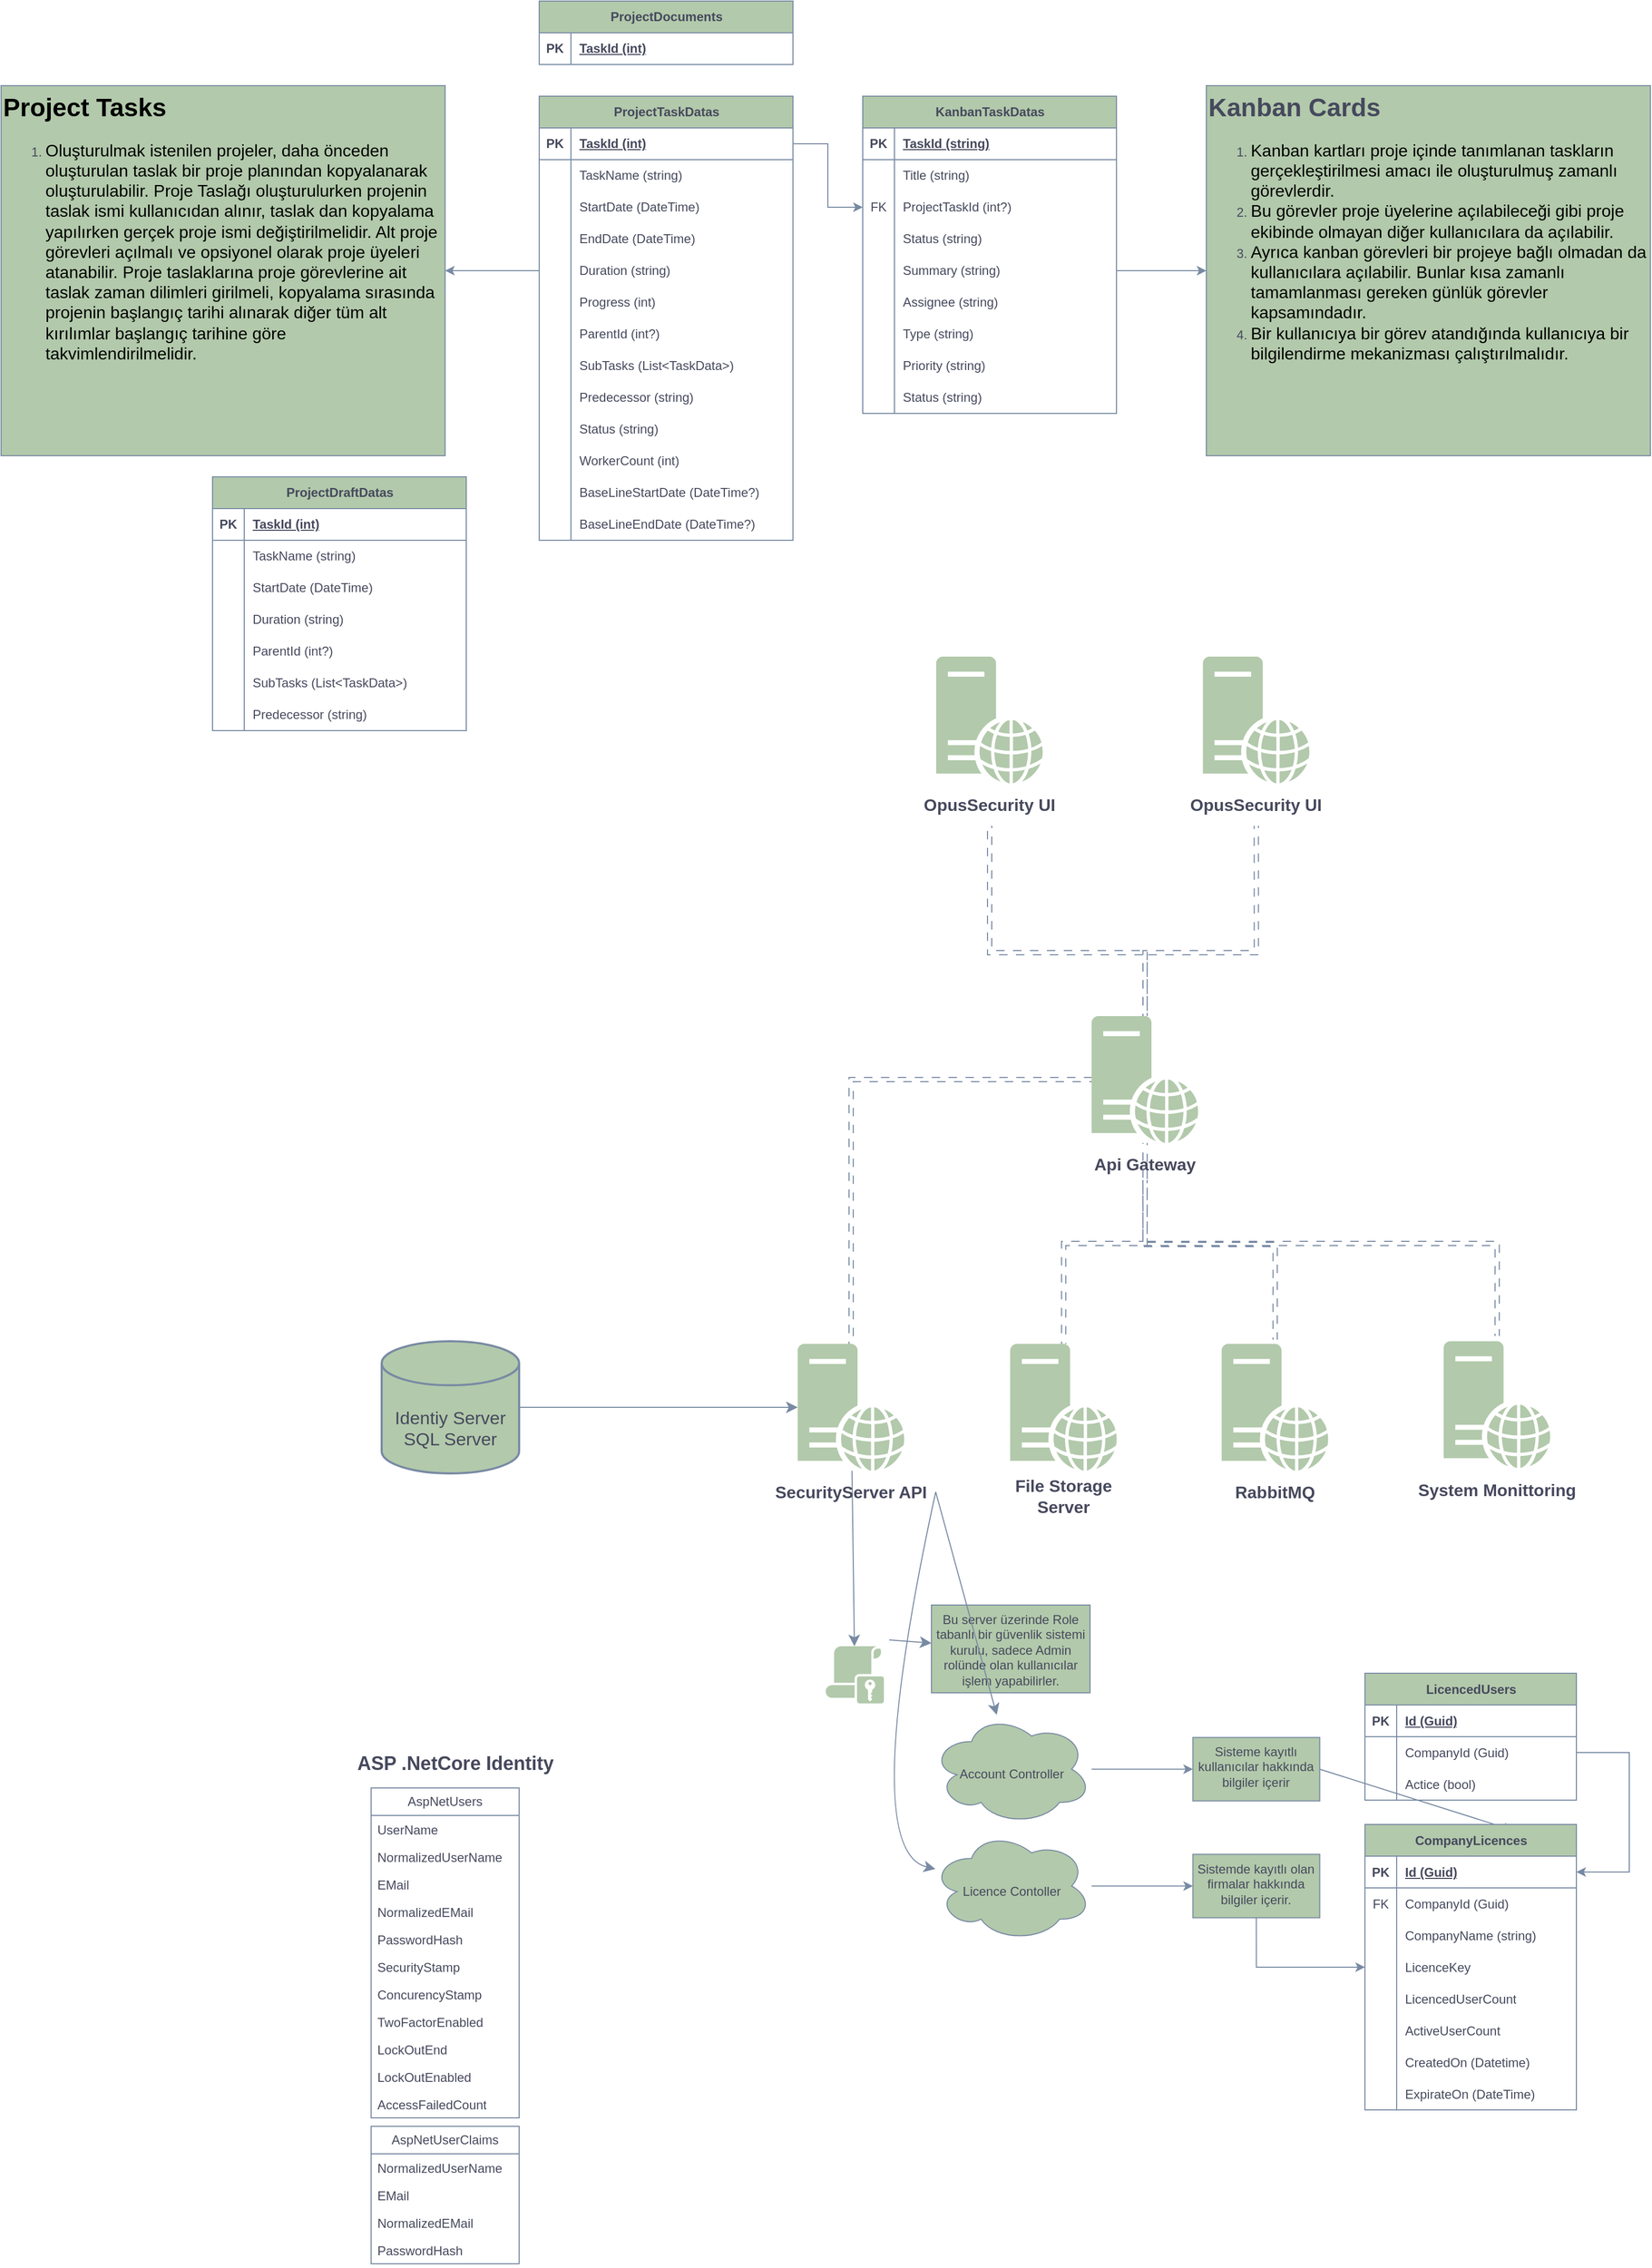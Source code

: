 <mxfile version="26.0.5">
  <diagram name="Sayfa -1" id="5Zbbx2BPK9jqPJLS6lxO">
    <mxGraphModel dx="2514" dy="3327" grid="1" gridSize="10" guides="1" tooltips="1" connect="1" arrows="1" fold="1" page="1" pageScale="1" pageWidth="827" pageHeight="1169" math="0" shadow="0">
      <root>
        <mxCell id="0" />
        <mxCell id="1" parent="0" />
        <mxCell id="hP1GzOpWX54t1LxgX-P7-6" value="" style="edgeStyle=none;curved=1;rounded=0;orthogonalLoop=1;jettySize=auto;html=1;fontSize=12;startSize=8;endSize=8;labelBackgroundColor=none;strokeColor=#788AA3;fontColor=default;" parent="1" source="fOJEi9X9eDxiZ1ezhO8r-1" target="hP1GzOpWX54t1LxgX-P7-5" edge="1">
          <mxGeometry relative="1" as="geometry" />
        </mxCell>
        <mxCell id="fOJEi9X9eDxiZ1ezhO8r-1" value="&lt;div&gt;&lt;br&gt;&lt;/div&gt;&lt;div&gt;&lt;br&gt;&lt;/div&gt;Identiy Server&lt;div&gt;SQL Server&lt;/div&gt;" style="strokeWidth=2;html=1;shape=mxgraph.flowchart.database;whiteSpace=wrap;autosize=0;fontSize=17;horizontal=1;align=center;labelPosition=center;verticalLabelPosition=middle;verticalAlign=middle;movableLabel=1;labelBackgroundColor=none;fillColor=#B2C9AB;strokeColor=#788AA3;fontColor=#46495D;" parent="1" vertex="1">
          <mxGeometry x="50" y="-222.5" width="130" height="125" as="geometry" />
        </mxCell>
        <mxCell id="fOJEi9X9eDxiZ1ezhO8r-2" value="&lt;h1 style=&quot;margin-top: 0px;&quot;&gt;ASP .NetCore Identity&lt;/h1&gt;&lt;p&gt;&lt;br&gt;&lt;/p&gt;" style="text;html=1;whiteSpace=wrap;overflow=hidden;rounded=0;fontSize=9;labelBackgroundColor=none;fontColor=#46495D;" parent="1" vertex="1">
          <mxGeometry x="25" y="160" width="205" height="30" as="geometry" />
        </mxCell>
        <mxCell id="fOJEi9X9eDxiZ1ezhO8r-21" value="AspNetUsers" style="swimlane;fontStyle=0;childLayout=stackLayout;horizontal=1;startSize=26;fillColor=none;horizontalStack=0;resizeParent=1;resizeParentMax=0;resizeLast=0;collapsible=1;marginBottom=0;whiteSpace=wrap;html=1;comic=0;labelBackgroundColor=none;strokeColor=#788AA3;fontColor=#46495D;" parent="1" vertex="1">
          <mxGeometry x="40" y="200" width="140" height="312" as="geometry" />
        </mxCell>
        <mxCell id="fOJEi9X9eDxiZ1ezhO8r-22" value="UserName" style="text;strokeColor=none;fillColor=none;align=left;verticalAlign=top;spacingLeft=4;spacingRight=4;overflow=hidden;rotatable=0;points=[[0,0.5],[1,0.5]];portConstraint=eastwest;whiteSpace=wrap;html=1;labelBackgroundColor=none;fontColor=#46495D;" parent="fOJEi9X9eDxiZ1ezhO8r-21" vertex="1">
          <mxGeometry y="26" width="140" height="26" as="geometry" />
        </mxCell>
        <mxCell id="fOJEi9X9eDxiZ1ezhO8r-23" value="NormalizedUserName" style="text;strokeColor=none;fillColor=none;align=left;verticalAlign=top;spacingLeft=4;spacingRight=4;overflow=hidden;rotatable=0;points=[[0,0.5],[1,0.5]];portConstraint=eastwest;whiteSpace=wrap;html=1;labelBackgroundColor=none;fontColor=#46495D;" parent="fOJEi9X9eDxiZ1ezhO8r-21" vertex="1">
          <mxGeometry y="52" width="140" height="26" as="geometry" />
        </mxCell>
        <mxCell id="fOJEi9X9eDxiZ1ezhO8r-24" value="EMail" style="text;strokeColor=none;fillColor=none;align=left;verticalAlign=top;spacingLeft=4;spacingRight=4;overflow=hidden;rotatable=0;points=[[0,0.5],[1,0.5]];portConstraint=eastwest;whiteSpace=wrap;html=1;labelBackgroundColor=none;fontColor=#46495D;" parent="fOJEi9X9eDxiZ1ezhO8r-21" vertex="1">
          <mxGeometry y="78" width="140" height="26" as="geometry" />
        </mxCell>
        <mxCell id="fOJEi9X9eDxiZ1ezhO8r-28" value="NormalizedEMail" style="text;strokeColor=none;fillColor=none;align=left;verticalAlign=top;spacingLeft=4;spacingRight=4;overflow=hidden;rotatable=0;points=[[0,0.5],[1,0.5]];portConstraint=eastwest;whiteSpace=wrap;html=1;labelBackgroundColor=none;fontColor=#46495D;" parent="fOJEi9X9eDxiZ1ezhO8r-21" vertex="1">
          <mxGeometry y="104" width="140" height="26" as="geometry" />
        </mxCell>
        <mxCell id="fOJEi9X9eDxiZ1ezhO8r-27" value="PasswordHash" style="text;strokeColor=none;fillColor=none;align=left;verticalAlign=top;spacingLeft=4;spacingRight=4;overflow=hidden;rotatable=0;points=[[0,0.5],[1,0.5]];portConstraint=eastwest;whiteSpace=wrap;html=1;labelBackgroundColor=none;fontColor=#46495D;" parent="fOJEi9X9eDxiZ1ezhO8r-21" vertex="1">
          <mxGeometry y="130" width="140" height="26" as="geometry" />
        </mxCell>
        <mxCell id="fOJEi9X9eDxiZ1ezhO8r-26" value="SecurityStamp" style="text;strokeColor=none;fillColor=none;align=left;verticalAlign=top;spacingLeft=4;spacingRight=4;overflow=hidden;rotatable=0;points=[[0,0.5],[1,0.5]];portConstraint=eastwest;whiteSpace=wrap;html=1;labelBackgroundColor=none;fontColor=#46495D;" parent="fOJEi9X9eDxiZ1ezhO8r-21" vertex="1">
          <mxGeometry y="156" width="140" height="26" as="geometry" />
        </mxCell>
        <mxCell id="fOJEi9X9eDxiZ1ezhO8r-25" value="ConcurencyStamp" style="text;strokeColor=none;fillColor=none;align=left;verticalAlign=top;spacingLeft=4;spacingRight=4;overflow=hidden;rotatable=0;points=[[0,0.5],[1,0.5]];portConstraint=eastwest;whiteSpace=wrap;html=1;labelBackgroundColor=none;fontColor=#46495D;" parent="fOJEi9X9eDxiZ1ezhO8r-21" vertex="1">
          <mxGeometry y="182" width="140" height="26" as="geometry" />
        </mxCell>
        <mxCell id="fOJEi9X9eDxiZ1ezhO8r-29" value="TwoFactorEnabled" style="text;strokeColor=none;fillColor=none;align=left;verticalAlign=top;spacingLeft=4;spacingRight=4;overflow=hidden;rotatable=0;points=[[0,0.5],[1,0.5]];portConstraint=eastwest;whiteSpace=wrap;html=1;labelBackgroundColor=none;fontColor=#46495D;" parent="fOJEi9X9eDxiZ1ezhO8r-21" vertex="1">
          <mxGeometry y="208" width="140" height="26" as="geometry" />
        </mxCell>
        <mxCell id="fOJEi9X9eDxiZ1ezhO8r-30" value="LockOutEnd" style="text;strokeColor=none;fillColor=none;align=left;verticalAlign=top;spacingLeft=4;spacingRight=4;overflow=hidden;rotatable=0;points=[[0,0.5],[1,0.5]];portConstraint=eastwest;whiteSpace=wrap;html=1;labelBackgroundColor=none;fontColor=#46495D;" parent="fOJEi9X9eDxiZ1ezhO8r-21" vertex="1">
          <mxGeometry y="234" width="140" height="26" as="geometry" />
        </mxCell>
        <mxCell id="fOJEi9X9eDxiZ1ezhO8r-31" value="LockOutEnabled" style="text;strokeColor=none;fillColor=none;align=left;verticalAlign=top;spacingLeft=4;spacingRight=4;overflow=hidden;rotatable=0;points=[[0,0.5],[1,0.5]];portConstraint=eastwest;whiteSpace=wrap;html=1;labelBackgroundColor=none;fontColor=#46495D;" parent="fOJEi9X9eDxiZ1ezhO8r-21" vertex="1">
          <mxGeometry y="260" width="140" height="26" as="geometry" />
        </mxCell>
        <mxCell id="fOJEi9X9eDxiZ1ezhO8r-32" value="AccessFailedCount" style="text;strokeColor=none;fillColor=none;align=left;verticalAlign=top;spacingLeft=4;spacingRight=4;overflow=hidden;rotatable=0;points=[[0,0.5],[1,0.5]];portConstraint=eastwest;whiteSpace=wrap;html=1;labelBackgroundColor=none;fontColor=#46495D;" parent="fOJEi9X9eDxiZ1ezhO8r-21" vertex="1">
          <mxGeometry y="286" width="140" height="26" as="geometry" />
        </mxCell>
        <mxCell id="fOJEi9X9eDxiZ1ezhO8r-33" value="AspNetUserClaims" style="swimlane;fontStyle=0;childLayout=stackLayout;horizontal=1;startSize=26;fillColor=none;horizontalStack=0;resizeParent=1;resizeParentMax=0;resizeLast=0;collapsible=1;marginBottom=0;whiteSpace=wrap;html=1;comic=0;labelBackgroundColor=none;strokeColor=#788AA3;fontColor=#46495D;" parent="1" vertex="1">
          <mxGeometry x="40" y="520" width="140" height="130" as="geometry" />
        </mxCell>
        <mxCell id="fOJEi9X9eDxiZ1ezhO8r-35" value="NormalizedUserName" style="text;strokeColor=none;fillColor=none;align=left;verticalAlign=top;spacingLeft=4;spacingRight=4;overflow=hidden;rotatable=0;points=[[0,0.5],[1,0.5]];portConstraint=eastwest;whiteSpace=wrap;html=1;labelBackgroundColor=none;fontColor=#46495D;" parent="fOJEi9X9eDxiZ1ezhO8r-33" vertex="1">
          <mxGeometry y="26" width="140" height="26" as="geometry" />
        </mxCell>
        <mxCell id="fOJEi9X9eDxiZ1ezhO8r-36" value="EMail" style="text;strokeColor=none;fillColor=none;align=left;verticalAlign=top;spacingLeft=4;spacingRight=4;overflow=hidden;rotatable=0;points=[[0,0.5],[1,0.5]];portConstraint=eastwest;whiteSpace=wrap;html=1;labelBackgroundColor=none;fontColor=#46495D;" parent="fOJEi9X9eDxiZ1ezhO8r-33" vertex="1">
          <mxGeometry y="52" width="140" height="26" as="geometry" />
        </mxCell>
        <mxCell id="fOJEi9X9eDxiZ1ezhO8r-37" value="NormalizedEMail" style="text;strokeColor=none;fillColor=none;align=left;verticalAlign=top;spacingLeft=4;spacingRight=4;overflow=hidden;rotatable=0;points=[[0,0.5],[1,0.5]];portConstraint=eastwest;whiteSpace=wrap;html=1;labelBackgroundColor=none;fontColor=#46495D;" parent="fOJEi9X9eDxiZ1ezhO8r-33" vertex="1">
          <mxGeometry y="78" width="140" height="26" as="geometry" />
        </mxCell>
        <mxCell id="fOJEi9X9eDxiZ1ezhO8r-38" value="PasswordHash" style="text;strokeColor=none;fillColor=none;align=left;verticalAlign=top;spacingLeft=4;spacingRight=4;overflow=hidden;rotatable=0;points=[[0,0.5],[1,0.5]];portConstraint=eastwest;whiteSpace=wrap;html=1;labelBackgroundColor=none;fontColor=#46495D;" parent="fOJEi9X9eDxiZ1ezhO8r-33" vertex="1">
          <mxGeometry y="104" width="140" height="26" as="geometry" />
        </mxCell>
        <mxCell id="hP1GzOpWX54t1LxgX-P7-10" value="" style="edgeStyle=none;curved=1;rounded=0;orthogonalLoop=1;jettySize=auto;html=1;fontSize=12;startSize=8;endSize=8;labelBackgroundColor=none;strokeColor=#788AA3;fontColor=default;" parent="1" source="hP1GzOpWX54t1LxgX-P7-5" target="hP1GzOpWX54t1LxgX-P7-7" edge="1">
          <mxGeometry relative="1" as="geometry" />
        </mxCell>
        <mxCell id="hP1GzOpWX54t1LxgX-P7-9" value="" style="edgeStyle=none;curved=1;rounded=0;orthogonalLoop=1;jettySize=auto;html=1;fontSize=12;startSize=8;endSize=8;labelBackgroundColor=none;strokeColor=#788AA3;fontColor=default;" parent="1" target="hP1GzOpWX54t1LxgX-P7-8" edge="1">
          <mxGeometry relative="1" as="geometry">
            <mxPoint x="530" y="60" as="sourcePoint" />
          </mxGeometry>
        </mxCell>
        <mxCell id="hP1GzOpWX54t1LxgX-P7-7" value="" style="sketch=0;pointerEvents=1;shadow=0;dashed=0;html=1;strokeColor=none;fillColor=#B2C9AB;labelPosition=center;verticalLabelPosition=bottom;verticalAlign=top;outlineConnect=0;align=center;shape=mxgraph.office.security.role_assignment_policy;labelBackgroundColor=none;fontColor=#46495D;" parent="1" vertex="1">
          <mxGeometry x="470" y="66" width="55" height="54" as="geometry" />
        </mxCell>
        <mxCell id="hP1GzOpWX54t1LxgX-P7-8" value="Bu server üzerinde Role tabanlı bir güvenlik sistemi kurulu, sadece Admin rolünde olan kullanıcılar işlem yapabilirler." style="whiteSpace=wrap;html=1;verticalAlign=top;fillColor=#B2C9AB;strokeColor=#788AA3;sketch=0;pointerEvents=1;shadow=0;dashed=0;fontColor=#46495D;labelBackgroundColor=none;" parent="1" vertex="1">
          <mxGeometry x="570" y="27" width="150" height="83" as="geometry" />
        </mxCell>
        <mxCell id="hP1GzOpWX54t1LxgX-P7-16" value="" style="edgeStyle=none;curved=1;rounded=0;orthogonalLoop=1;jettySize=auto;html=1;fontSize=12;startSize=8;endSize=8;labelBackgroundColor=none;strokeColor=#788AA3;fontColor=default;exitX=1;exitY=0.5;exitDx=0;exitDy=0;" parent="1" source="hP1GzOpWX54t1LxgX-P7-3" target="hP1GzOpWX54t1LxgX-P7-15" edge="1">
          <mxGeometry relative="1" as="geometry">
            <mxPoint x="490" y="170" as="sourcePoint" />
          </mxGeometry>
        </mxCell>
        <mxCell id="hP1GzOpWX54t1LxgX-P7-20" value="" style="edgeStyle=none;curved=1;rounded=0;orthogonalLoop=1;jettySize=auto;html=1;fontSize=12;startSize=8;endSize=8;labelBackgroundColor=none;strokeColor=#788AA3;fontColor=default;exitX=1;exitY=0.5;exitDx=0;exitDy=0;" parent="1" source="hP1GzOpWX54t1LxgX-P7-3" target="hP1GzOpWX54t1LxgX-P7-19" edge="1">
          <mxGeometry relative="1" as="geometry">
            <mxPoint x="440" y="173" as="sourcePoint" />
            <Array as="points">
              <mxPoint x="500" y="260" />
            </Array>
          </mxGeometry>
        </mxCell>
        <mxCell id="uRNl7526oM0_Bbqot5sI-8" value="" style="edgeStyle=orthogonalEdgeStyle;rounded=0;orthogonalLoop=1;jettySize=auto;html=1;labelBackgroundColor=none;strokeColor=#788AA3;fontColor=default;" parent="1" source="hP1GzOpWX54t1LxgX-P7-15" target="uRNl7526oM0_Bbqot5sI-7" edge="1">
          <mxGeometry relative="1" as="geometry" />
        </mxCell>
        <mxCell id="hP1GzOpWX54t1LxgX-P7-15" value="&lt;div&gt;&lt;br&gt;&lt;/div&gt;&lt;div&gt;&lt;br&gt;&lt;/div&gt;&lt;div&gt;&lt;br&gt;&lt;/div&gt;&lt;div&gt;Account Controller&lt;/div&gt;" style="ellipse;shape=cloud;whiteSpace=wrap;html=1;verticalAlign=top;fillColor=#B2C9AB;strokeColor=#788AA3;sketch=0;pointerEvents=1;shadow=0;dashed=0;labelBackgroundColor=none;fontColor=#46495D;" parent="1" vertex="1">
          <mxGeometry x="570" y="130" width="151.5" height="104.5" as="geometry" />
        </mxCell>
        <mxCell id="uRNl7526oM0_Bbqot5sI-23" value="" style="edgeStyle=orthogonalEdgeStyle;rounded=0;orthogonalLoop=1;jettySize=auto;html=1;labelBackgroundColor=none;strokeColor=#788AA3;fontColor=default;" parent="1" source="hP1GzOpWX54t1LxgX-P7-19" target="uRNl7526oM0_Bbqot5sI-22" edge="1">
          <mxGeometry relative="1" as="geometry" />
        </mxCell>
        <mxCell id="hP1GzOpWX54t1LxgX-P7-19" value="&lt;div&gt;&lt;br&gt;&lt;/div&gt;&lt;div&gt;&lt;br&gt;&lt;/div&gt;&lt;div&gt;&lt;br&gt;&lt;/div&gt;&lt;div&gt;Licence Contoller&lt;/div&gt;" style="ellipse;shape=cloud;whiteSpace=wrap;html=1;verticalAlign=top;fillColor=#B2C9AB;strokeColor=#788AA3;sketch=0;pointerEvents=1;shadow=0;dashed=0;labelBackgroundColor=none;fontColor=#46495D;" parent="1" vertex="1">
          <mxGeometry x="570" y="240.5" width="151.5" height="104.5" as="geometry" />
        </mxCell>
        <mxCell id="uRNl7526oM0_Bbqot5sI-7" value="Sisteme kayıtlı kullanıcılar hakkında bilgiler içerir" style="whiteSpace=wrap;html=1;verticalAlign=top;fillColor=#B2C9AB;strokeColor=#788AA3;fontColor=#46495D;sketch=0;pointerEvents=1;shadow=0;dashed=0;labelBackgroundColor=none;" parent="1" vertex="1">
          <mxGeometry x="817.25" y="152.25" width="120" height="60" as="geometry" />
        </mxCell>
        <mxCell id="uRNl7526oM0_Bbqot5sI-103" style="edgeStyle=orthogonalEdgeStyle;rounded=0;orthogonalLoop=1;jettySize=auto;html=1;entryX=0;entryY=0.5;entryDx=0;entryDy=0;strokeColor=#788AA3;fontColor=default;fillColor=#B2C9AB;exitX=0.5;exitY=1;exitDx=0;exitDy=0;labelBackgroundColor=none;" parent="1" source="uRNl7526oM0_Bbqot5sI-22" target="uRNl7526oM0_Bbqot5sI-90" edge="1">
          <mxGeometry relative="1" as="geometry" />
        </mxCell>
        <mxCell id="uRNl7526oM0_Bbqot5sI-22" value="Sistemde kayıtlı olan firmalar hakkında bilgiler içerir." style="whiteSpace=wrap;html=1;verticalAlign=top;fillColor=#B2C9AB;strokeColor=#788AA3;fontColor=#46495D;sketch=0;pointerEvents=1;shadow=0;dashed=0;labelBackgroundColor=none;" parent="1" vertex="1">
          <mxGeometry x="817.25" y="262.75" width="120" height="60" as="geometry" />
        </mxCell>
        <mxCell id="uRNl7526oM0_Bbqot5sI-48" value="LicencedUsers" style="shape=table;startSize=30;container=1;collapsible=1;childLayout=tableLayout;fixedRows=1;rowLines=0;fontStyle=1;align=center;resizeLast=1;html=1;labelBackgroundColor=none;fillColor=#B2C9AB;strokeColor=#788AA3;fontColor=#46495D;" parent="1" vertex="1">
          <mxGeometry x="980" y="91.5" width="200" height="120" as="geometry" />
        </mxCell>
        <mxCell id="uRNl7526oM0_Bbqot5sI-49" value="" style="shape=tableRow;horizontal=0;startSize=0;swimlaneHead=0;swimlaneBody=0;fillColor=none;collapsible=0;dropTarget=0;points=[[0,0.5],[1,0.5]];portConstraint=eastwest;top=0;left=0;right=0;bottom=1;labelBackgroundColor=none;strokeColor=#788AA3;fontColor=#46495D;" parent="uRNl7526oM0_Bbqot5sI-48" vertex="1">
          <mxGeometry y="30" width="200" height="30" as="geometry" />
        </mxCell>
        <mxCell id="uRNl7526oM0_Bbqot5sI-50" value="PK" style="shape=partialRectangle;connectable=0;fillColor=none;top=0;left=0;bottom=0;right=0;fontStyle=1;overflow=hidden;whiteSpace=wrap;html=1;labelBackgroundColor=none;strokeColor=#788AA3;fontColor=#46495D;" parent="uRNl7526oM0_Bbqot5sI-49" vertex="1">
          <mxGeometry width="30" height="30" as="geometry">
            <mxRectangle width="30" height="30" as="alternateBounds" />
          </mxGeometry>
        </mxCell>
        <mxCell id="uRNl7526oM0_Bbqot5sI-51" value="Id (Guid)" style="shape=partialRectangle;connectable=0;fillColor=none;top=0;left=0;bottom=0;right=0;align=left;spacingLeft=6;fontStyle=5;overflow=hidden;whiteSpace=wrap;html=1;labelBackgroundColor=none;strokeColor=#788AA3;fontColor=#46495D;" parent="uRNl7526oM0_Bbqot5sI-49" vertex="1">
          <mxGeometry x="30" width="170" height="30" as="geometry">
            <mxRectangle width="170" height="30" as="alternateBounds" />
          </mxGeometry>
        </mxCell>
        <mxCell id="uRNl7526oM0_Bbqot5sI-56" value="" style="shape=tableRow;horizontal=0;startSize=0;swimlaneHead=0;swimlaneBody=0;fillColor=none;collapsible=0;dropTarget=0;points=[[0,0.5],[1,0.5]];portConstraint=eastwest;top=0;left=0;right=0;bottom=0;labelBackgroundColor=none;strokeColor=#788AA3;fontColor=#46495D;" parent="uRNl7526oM0_Bbqot5sI-48" vertex="1">
          <mxGeometry y="60" width="200" height="30" as="geometry" />
        </mxCell>
        <mxCell id="uRNl7526oM0_Bbqot5sI-57" value="" style="shape=partialRectangle;connectable=0;fillColor=none;top=0;left=0;bottom=0;right=0;editable=1;overflow=hidden;whiteSpace=wrap;html=1;labelBackgroundColor=none;strokeColor=#788AA3;fontColor=#46495D;" parent="uRNl7526oM0_Bbqot5sI-56" vertex="1">
          <mxGeometry width="30" height="30" as="geometry">
            <mxRectangle width="30" height="30" as="alternateBounds" />
          </mxGeometry>
        </mxCell>
        <mxCell id="uRNl7526oM0_Bbqot5sI-58" value="CompanyId (Guid)" style="shape=partialRectangle;connectable=0;fillColor=none;top=0;left=0;bottom=0;right=0;align=left;spacingLeft=6;overflow=hidden;whiteSpace=wrap;html=1;labelBackgroundColor=none;strokeColor=#788AA3;fontColor=#46495D;" parent="uRNl7526oM0_Bbqot5sI-56" vertex="1">
          <mxGeometry x="30" width="170" height="30" as="geometry">
            <mxRectangle width="170" height="30" as="alternateBounds" />
          </mxGeometry>
        </mxCell>
        <mxCell id="uRNl7526oM0_Bbqot5sI-62" style="shape=tableRow;horizontal=0;startSize=0;swimlaneHead=0;swimlaneBody=0;fillColor=none;collapsible=0;dropTarget=0;points=[[0,0.5],[1,0.5]];portConstraint=eastwest;top=0;left=0;right=0;bottom=0;labelBackgroundColor=none;strokeColor=#788AA3;fontColor=#46495D;" parent="uRNl7526oM0_Bbqot5sI-48" vertex="1">
          <mxGeometry y="90" width="200" height="30" as="geometry" />
        </mxCell>
        <mxCell id="uRNl7526oM0_Bbqot5sI-63" style="shape=partialRectangle;connectable=0;fillColor=none;top=0;left=0;bottom=0;right=0;editable=1;overflow=hidden;whiteSpace=wrap;html=1;labelBackgroundColor=none;strokeColor=#788AA3;fontColor=#46495D;" parent="uRNl7526oM0_Bbqot5sI-62" vertex="1">
          <mxGeometry width="30" height="30" as="geometry">
            <mxRectangle width="30" height="30" as="alternateBounds" />
          </mxGeometry>
        </mxCell>
        <mxCell id="uRNl7526oM0_Bbqot5sI-64" value="Actice (bool)" style="shape=partialRectangle;connectable=0;fillColor=none;top=0;left=0;bottom=0;right=0;align=left;spacingLeft=6;overflow=hidden;whiteSpace=wrap;html=1;labelBackgroundColor=none;strokeColor=#788AA3;fontColor=#46495D;" parent="uRNl7526oM0_Bbqot5sI-62" vertex="1">
          <mxGeometry x="30" width="170" height="30" as="geometry">
            <mxRectangle width="170" height="30" as="alternateBounds" />
          </mxGeometry>
        </mxCell>
        <mxCell id="uRNl7526oM0_Bbqot5sI-78" value="" style="endArrow=classic;html=1;rounded=0;strokeColor=#788AA3;fontColor=default;fillColor=#B2C9AB;exitX=1;exitY=0.5;exitDx=0;exitDy=0;entryX=0.005;entryY=0.026;entryDx=0;entryDy=0;entryPerimeter=0;labelBackgroundColor=none;" parent="1" source="uRNl7526oM0_Bbqot5sI-7" edge="1">
          <mxGeometry width="50" height="50" relative="1" as="geometry">
            <mxPoint x="1070" y="290" as="sourcePoint" />
            <mxPoint x="1120" y="240" as="targetPoint" />
          </mxGeometry>
        </mxCell>
        <mxCell id="uRNl7526oM0_Bbqot5sI-90" value="CompanyLicences" style="shape=table;startSize=30;container=1;collapsible=1;childLayout=tableLayout;fixedRows=1;rowLines=0;fontStyle=1;align=center;resizeLast=1;html=1;labelBackgroundColor=none;fillColor=#B2C9AB;strokeColor=#788AA3;fontColor=#46495D;" parent="1" vertex="1">
          <mxGeometry x="980" y="234.5" width="200" height="270" as="geometry" />
        </mxCell>
        <mxCell id="uRNl7526oM0_Bbqot5sI-91" value="" style="shape=tableRow;horizontal=0;startSize=0;swimlaneHead=0;swimlaneBody=0;fillColor=none;collapsible=0;dropTarget=0;points=[[0,0.5],[1,0.5]];portConstraint=eastwest;top=0;left=0;right=0;bottom=1;labelBackgroundColor=none;strokeColor=#788AA3;fontColor=#46495D;" parent="uRNl7526oM0_Bbqot5sI-90" vertex="1">
          <mxGeometry y="30" width="200" height="30" as="geometry" />
        </mxCell>
        <mxCell id="uRNl7526oM0_Bbqot5sI-92" value="PK" style="shape=partialRectangle;connectable=0;fillColor=none;top=0;left=0;bottom=0;right=0;fontStyle=1;overflow=hidden;whiteSpace=wrap;html=1;labelBackgroundColor=none;strokeColor=#788AA3;fontColor=#46495D;" parent="uRNl7526oM0_Bbqot5sI-91" vertex="1">
          <mxGeometry width="30" height="30" as="geometry">
            <mxRectangle width="30" height="30" as="alternateBounds" />
          </mxGeometry>
        </mxCell>
        <mxCell id="uRNl7526oM0_Bbqot5sI-93" value="Id (Guid)" style="shape=partialRectangle;connectable=0;fillColor=none;top=0;left=0;bottom=0;right=0;align=left;spacingLeft=6;fontStyle=5;overflow=hidden;whiteSpace=wrap;html=1;labelBackgroundColor=none;strokeColor=#788AA3;fontColor=#46495D;" parent="uRNl7526oM0_Bbqot5sI-91" vertex="1">
          <mxGeometry x="30" width="170" height="30" as="geometry">
            <mxRectangle width="170" height="30" as="alternateBounds" />
          </mxGeometry>
        </mxCell>
        <mxCell id="uRNl7526oM0_Bbqot5sI-94" value="" style="shape=tableRow;horizontal=0;startSize=0;swimlaneHead=0;swimlaneBody=0;fillColor=none;collapsible=0;dropTarget=0;points=[[0,0.5],[1,0.5]];portConstraint=eastwest;top=0;left=0;right=0;bottom=0;labelBackgroundColor=none;strokeColor=#788AA3;fontColor=#46495D;" parent="uRNl7526oM0_Bbqot5sI-90" vertex="1">
          <mxGeometry y="60" width="200" height="30" as="geometry" />
        </mxCell>
        <mxCell id="uRNl7526oM0_Bbqot5sI-95" value="FK" style="shape=partialRectangle;connectable=0;fillColor=none;top=0;left=0;bottom=0;right=0;editable=1;overflow=hidden;whiteSpace=wrap;html=1;labelBackgroundColor=none;strokeColor=#788AA3;fontColor=#46495D;" parent="uRNl7526oM0_Bbqot5sI-94" vertex="1">
          <mxGeometry width="30" height="30" as="geometry">
            <mxRectangle width="30" height="30" as="alternateBounds" />
          </mxGeometry>
        </mxCell>
        <mxCell id="uRNl7526oM0_Bbqot5sI-96" value="CompanyId (Guid)" style="shape=partialRectangle;connectable=0;fillColor=none;top=0;left=0;bottom=0;right=0;align=left;spacingLeft=6;overflow=hidden;whiteSpace=wrap;html=1;labelBackgroundColor=none;strokeColor=#788AA3;fontColor=#46495D;" parent="uRNl7526oM0_Bbqot5sI-94" vertex="1">
          <mxGeometry x="30" width="170" height="30" as="geometry">
            <mxRectangle width="170" height="30" as="alternateBounds" />
          </mxGeometry>
        </mxCell>
        <mxCell id="jmnvyv142HXtohrhZZ56-1" style="shape=tableRow;horizontal=0;startSize=0;swimlaneHead=0;swimlaneBody=0;fillColor=none;collapsible=0;dropTarget=0;points=[[0,0.5],[1,0.5]];portConstraint=eastwest;top=0;left=0;right=0;bottom=0;labelBackgroundColor=none;strokeColor=#788AA3;fontColor=#46495D;" parent="uRNl7526oM0_Bbqot5sI-90" vertex="1">
          <mxGeometry y="90" width="200" height="30" as="geometry" />
        </mxCell>
        <mxCell id="jmnvyv142HXtohrhZZ56-2" style="shape=partialRectangle;connectable=0;fillColor=none;top=0;left=0;bottom=0;right=0;editable=1;overflow=hidden;whiteSpace=wrap;html=1;labelBackgroundColor=none;strokeColor=#788AA3;fontColor=#46495D;" parent="jmnvyv142HXtohrhZZ56-1" vertex="1">
          <mxGeometry width="30" height="30" as="geometry">
            <mxRectangle width="30" height="30" as="alternateBounds" />
          </mxGeometry>
        </mxCell>
        <mxCell id="jmnvyv142HXtohrhZZ56-3" value="CompanyName (string)" style="shape=partialRectangle;connectable=0;fillColor=none;top=0;left=0;bottom=0;right=0;align=left;spacingLeft=6;overflow=hidden;whiteSpace=wrap;html=1;labelBackgroundColor=none;strokeColor=#788AA3;fontColor=#46495D;" parent="jmnvyv142HXtohrhZZ56-1" vertex="1">
          <mxGeometry x="30" width="170" height="30" as="geometry">
            <mxRectangle width="170" height="30" as="alternateBounds" />
          </mxGeometry>
        </mxCell>
        <mxCell id="uRNl7526oM0_Bbqot5sI-97" value="" style="shape=tableRow;horizontal=0;startSize=0;swimlaneHead=0;swimlaneBody=0;fillColor=none;collapsible=0;dropTarget=0;points=[[0,0.5],[1,0.5]];portConstraint=eastwest;top=0;left=0;right=0;bottom=0;labelBackgroundColor=none;strokeColor=#788AA3;fontColor=#46495D;" parent="uRNl7526oM0_Bbqot5sI-90" vertex="1">
          <mxGeometry y="120" width="200" height="30" as="geometry" />
        </mxCell>
        <mxCell id="uRNl7526oM0_Bbqot5sI-98" value="" style="shape=partialRectangle;connectable=0;fillColor=none;top=0;left=0;bottom=0;right=0;editable=1;overflow=hidden;whiteSpace=wrap;html=1;labelBackgroundColor=none;strokeColor=#788AA3;fontColor=#46495D;" parent="uRNl7526oM0_Bbqot5sI-97" vertex="1">
          <mxGeometry width="30" height="30" as="geometry">
            <mxRectangle width="30" height="30" as="alternateBounds" />
          </mxGeometry>
        </mxCell>
        <mxCell id="uRNl7526oM0_Bbqot5sI-99" value="LicenceKey" style="shape=partialRectangle;connectable=0;fillColor=none;top=0;left=0;bottom=0;right=0;align=left;spacingLeft=6;overflow=hidden;whiteSpace=wrap;html=1;labelBackgroundColor=none;strokeColor=#788AA3;fontColor=#46495D;" parent="uRNl7526oM0_Bbqot5sI-97" vertex="1">
          <mxGeometry x="30" width="170" height="30" as="geometry">
            <mxRectangle width="170" height="30" as="alternateBounds" />
          </mxGeometry>
        </mxCell>
        <mxCell id="uRNl7526oM0_Bbqot5sI-100" style="shape=tableRow;horizontal=0;startSize=0;swimlaneHead=0;swimlaneBody=0;fillColor=none;collapsible=0;dropTarget=0;points=[[0,0.5],[1,0.5]];portConstraint=eastwest;top=0;left=0;right=0;bottom=0;labelBackgroundColor=none;strokeColor=#788AA3;fontColor=#46495D;" parent="uRNl7526oM0_Bbqot5sI-90" vertex="1">
          <mxGeometry y="150" width="200" height="30" as="geometry" />
        </mxCell>
        <mxCell id="uRNl7526oM0_Bbqot5sI-101" style="shape=partialRectangle;connectable=0;fillColor=none;top=0;left=0;bottom=0;right=0;editable=1;overflow=hidden;whiteSpace=wrap;html=1;labelBackgroundColor=none;strokeColor=#788AA3;fontColor=#46495D;" parent="uRNl7526oM0_Bbqot5sI-100" vertex="1">
          <mxGeometry width="30" height="30" as="geometry">
            <mxRectangle width="30" height="30" as="alternateBounds" />
          </mxGeometry>
        </mxCell>
        <mxCell id="uRNl7526oM0_Bbqot5sI-102" value="LicencedUserCount" style="shape=partialRectangle;connectable=0;fillColor=none;top=0;left=0;bottom=0;right=0;align=left;spacingLeft=6;overflow=hidden;whiteSpace=wrap;html=1;labelBackgroundColor=none;strokeColor=#788AA3;fontColor=#46495D;" parent="uRNl7526oM0_Bbqot5sI-100" vertex="1">
          <mxGeometry x="30" width="170" height="30" as="geometry">
            <mxRectangle width="170" height="30" as="alternateBounds" />
          </mxGeometry>
        </mxCell>
        <mxCell id="uRNl7526oM0_Bbqot5sI-105" style="shape=tableRow;horizontal=0;startSize=0;swimlaneHead=0;swimlaneBody=0;fillColor=none;collapsible=0;dropTarget=0;points=[[0,0.5],[1,0.5]];portConstraint=eastwest;top=0;left=0;right=0;bottom=0;labelBackgroundColor=none;strokeColor=#788AA3;fontColor=#46495D;" parent="uRNl7526oM0_Bbqot5sI-90" vertex="1">
          <mxGeometry y="180" width="200" height="30" as="geometry" />
        </mxCell>
        <mxCell id="uRNl7526oM0_Bbqot5sI-106" style="shape=partialRectangle;connectable=0;fillColor=none;top=0;left=0;bottom=0;right=0;editable=1;overflow=hidden;whiteSpace=wrap;html=1;labelBackgroundColor=none;strokeColor=#788AA3;fontColor=#46495D;" parent="uRNl7526oM0_Bbqot5sI-105" vertex="1">
          <mxGeometry width="30" height="30" as="geometry">
            <mxRectangle width="30" height="30" as="alternateBounds" />
          </mxGeometry>
        </mxCell>
        <mxCell id="uRNl7526oM0_Bbqot5sI-107" value="ActiveUserCount" style="shape=partialRectangle;connectable=0;fillColor=none;top=0;left=0;bottom=0;right=0;align=left;spacingLeft=6;overflow=hidden;whiteSpace=wrap;html=1;labelBackgroundColor=none;strokeColor=#788AA3;fontColor=#46495D;" parent="uRNl7526oM0_Bbqot5sI-105" vertex="1">
          <mxGeometry x="30" width="170" height="30" as="geometry">
            <mxRectangle width="170" height="30" as="alternateBounds" />
          </mxGeometry>
        </mxCell>
        <mxCell id="uRNl7526oM0_Bbqot5sI-111" style="shape=tableRow;horizontal=0;startSize=0;swimlaneHead=0;swimlaneBody=0;fillColor=none;collapsible=0;dropTarget=0;points=[[0,0.5],[1,0.5]];portConstraint=eastwest;top=0;left=0;right=0;bottom=0;labelBackgroundColor=none;strokeColor=#788AA3;fontColor=#46495D;" parent="uRNl7526oM0_Bbqot5sI-90" vertex="1">
          <mxGeometry y="210" width="200" height="30" as="geometry" />
        </mxCell>
        <mxCell id="uRNl7526oM0_Bbqot5sI-112" style="shape=partialRectangle;connectable=0;fillColor=none;top=0;left=0;bottom=0;right=0;editable=1;overflow=hidden;whiteSpace=wrap;html=1;labelBackgroundColor=none;strokeColor=#788AA3;fontColor=#46495D;" parent="uRNl7526oM0_Bbqot5sI-111" vertex="1">
          <mxGeometry width="30" height="30" as="geometry">
            <mxRectangle width="30" height="30" as="alternateBounds" />
          </mxGeometry>
        </mxCell>
        <mxCell id="uRNl7526oM0_Bbqot5sI-113" value="CreatedOn (Datetime)" style="shape=partialRectangle;connectable=0;fillColor=none;top=0;left=0;bottom=0;right=0;align=left;spacingLeft=6;overflow=hidden;whiteSpace=wrap;html=1;labelBackgroundColor=none;strokeColor=#788AA3;fontColor=#46495D;" parent="uRNl7526oM0_Bbqot5sI-111" vertex="1">
          <mxGeometry x="30" width="170" height="30" as="geometry">
            <mxRectangle width="170" height="30" as="alternateBounds" />
          </mxGeometry>
        </mxCell>
        <mxCell id="uRNl7526oM0_Bbqot5sI-108" style="shape=tableRow;horizontal=0;startSize=0;swimlaneHead=0;swimlaneBody=0;fillColor=none;collapsible=0;dropTarget=0;points=[[0,0.5],[1,0.5]];portConstraint=eastwest;top=0;left=0;right=0;bottom=0;labelBackgroundColor=none;strokeColor=#788AA3;fontColor=#46495D;" parent="uRNl7526oM0_Bbqot5sI-90" vertex="1">
          <mxGeometry y="240" width="200" height="30" as="geometry" />
        </mxCell>
        <mxCell id="uRNl7526oM0_Bbqot5sI-109" style="shape=partialRectangle;connectable=0;fillColor=none;top=0;left=0;bottom=0;right=0;editable=1;overflow=hidden;whiteSpace=wrap;html=1;labelBackgroundColor=none;strokeColor=#788AA3;fontColor=#46495D;" parent="uRNl7526oM0_Bbqot5sI-108" vertex="1">
          <mxGeometry width="30" height="30" as="geometry">
            <mxRectangle width="30" height="30" as="alternateBounds" />
          </mxGeometry>
        </mxCell>
        <mxCell id="uRNl7526oM0_Bbqot5sI-110" value="ExpirateOn (DateTime)" style="shape=partialRectangle;connectable=0;fillColor=none;top=0;left=0;bottom=0;right=0;align=left;spacingLeft=6;overflow=hidden;whiteSpace=wrap;html=1;labelBackgroundColor=none;strokeColor=#788AA3;fontColor=#46495D;" parent="uRNl7526oM0_Bbqot5sI-108" vertex="1">
          <mxGeometry x="30" width="170" height="30" as="geometry">
            <mxRectangle width="170" height="30" as="alternateBounds" />
          </mxGeometry>
        </mxCell>
        <mxCell id="jmnvyv142HXtohrhZZ56-4" style="edgeStyle=orthogonalEdgeStyle;rounded=0;orthogonalLoop=1;jettySize=auto;html=1;entryX=1;entryY=0.5;entryDx=0;entryDy=0;labelBackgroundColor=none;strokeColor=#788AA3;fontColor=default;" parent="1" source="uRNl7526oM0_Bbqot5sI-56" target="uRNl7526oM0_Bbqot5sI-91" edge="1">
          <mxGeometry relative="1" as="geometry">
            <Array as="points">
              <mxPoint x="1230" y="166.5" />
              <mxPoint x="1230" y="280" />
            </Array>
          </mxGeometry>
        </mxCell>
        <mxCell id="jmnvyv142HXtohrhZZ56-11" value="" style="group;labelBackgroundColor=none;fontColor=#46495D;" parent="1" vertex="1" connectable="0">
          <mxGeometry x="840" y="-220" width="110" height="160" as="geometry" />
        </mxCell>
        <mxCell id="jmnvyv142HXtohrhZZ56-9" value="" style="sketch=0;pointerEvents=1;shadow=0;dashed=0;html=1;strokeColor=none;fillColor=#B2C9AB;labelPosition=center;verticalLabelPosition=bottom;verticalAlign=top;outlineConnect=0;align=center;shape=mxgraph.office.servers.web_server;labelBackgroundColor=none;fontColor=#46495D;" parent="jmnvyv142HXtohrhZZ56-11" vertex="1">
          <mxGeometry x="4.47" width="101.05" height="120" as="geometry" />
        </mxCell>
        <mxCell id="jmnvyv142HXtohrhZZ56-10" value="RabbitMQ" style="text;strokeColor=none;fillColor=none;html=1;align=center;verticalAlign=middle;whiteSpace=wrap;rounded=0;fontSize=16;fontStyle=1;labelBackgroundColor=none;fontColor=#46495D;" parent="jmnvyv142HXtohrhZZ56-11" vertex="1">
          <mxGeometry y="120" width="110" height="40" as="geometry" />
        </mxCell>
        <mxCell id="jmnvyv142HXtohrhZZ56-12" value="" style="group;labelBackgroundColor=none;fontColor=#46495D;" parent="1" vertex="1" connectable="0">
          <mxGeometry x="717" y="-530" width="110" height="160" as="geometry" />
        </mxCell>
        <mxCell id="jmnvyv142HXtohrhZZ56-5" value="" style="sketch=0;pointerEvents=1;shadow=0;dashed=0;html=1;strokeColor=none;fillColor=#B2C9AB;labelPosition=center;verticalLabelPosition=bottom;verticalAlign=top;outlineConnect=0;align=center;shape=mxgraph.office.servers.web_server;labelBackgroundColor=none;fontColor=#46495D;" parent="jmnvyv142HXtohrhZZ56-12" vertex="1">
          <mxGeometry x="4.47" width="101.05" height="120" as="geometry" />
        </mxCell>
        <mxCell id="jmnvyv142HXtohrhZZ56-6" value="Api Gateway" style="text;strokeColor=none;fillColor=none;html=1;align=center;verticalAlign=middle;whiteSpace=wrap;rounded=0;fontSize=16;fontStyle=1;labelBackgroundColor=none;fontColor=#46495D;" parent="jmnvyv142HXtohrhZZ56-12" vertex="1">
          <mxGeometry y="120" width="110" height="40" as="geometry" />
        </mxCell>
        <mxCell id="jmnvyv142HXtohrhZZ56-17" value="" style="group;labelBackgroundColor=none;fontColor=#46495D;" parent="1" vertex="1" connectable="0">
          <mxGeometry x="792.25" y="-870" width="170" height="160" as="geometry" />
        </mxCell>
        <mxCell id="jmnvyv142HXtohrhZZ56-18" value="" style="sketch=0;pointerEvents=1;shadow=0;dashed=0;html=1;strokeColor=none;fillColor=#B2C9AB;labelPosition=center;verticalLabelPosition=bottom;verticalAlign=top;outlineConnect=0;align=center;shape=mxgraph.office.servers.web_server;labelBackgroundColor=none;fontColor=#46495D;" parent="jmnvyv142HXtohrhZZ56-17" vertex="1">
          <mxGeometry x="34.47" width="101.05" height="120" as="geometry" />
        </mxCell>
        <mxCell id="jmnvyv142HXtohrhZZ56-19" value="OpusSecurity UI" style="text;strokeColor=none;fillColor=none;html=1;align=center;verticalAlign=middle;whiteSpace=wrap;rounded=0;fontSize=16;fontStyle=1;labelBackgroundColor=none;fontColor=#46495D;" parent="jmnvyv142HXtohrhZZ56-17" vertex="1">
          <mxGeometry y="120" width="170" height="40" as="geometry" />
        </mxCell>
        <mxCell id="jmnvyv142HXtohrhZZ56-21" value="" style="group;labelBackgroundColor=none;fontColor=#46495D;" parent="1" vertex="1" connectable="0">
          <mxGeometry x="414" y="-220" width="160" height="160" as="geometry" />
        </mxCell>
        <mxCell id="hP1GzOpWX54t1LxgX-P7-3" value="SecurityServer API" style="text;strokeColor=none;fillColor=none;html=1;align=center;verticalAlign=middle;whiteSpace=wrap;rounded=0;fontSize=16;fontStyle=1;labelBackgroundColor=none;fontColor=#46495D;" parent="jmnvyv142HXtohrhZZ56-21" vertex="1">
          <mxGeometry y="120" width="160" height="40" as="geometry" />
        </mxCell>
        <mxCell id="hP1GzOpWX54t1LxgX-P7-5" value="" style="sketch=0;pointerEvents=1;shadow=0;dashed=0;html=1;strokeColor=none;fillColor=#B2C9AB;labelPosition=center;verticalLabelPosition=bottom;verticalAlign=top;outlineConnect=0;align=center;shape=mxgraph.office.servers.web_server;labelBackgroundColor=none;fontColor=#46495D;" parent="jmnvyv142HXtohrhZZ56-21" vertex="1">
          <mxGeometry x="29.47" width="101.05" height="120" as="geometry" />
        </mxCell>
        <mxCell id="vg2zMJ8X74_pMtba4gdl-1" value="ProjectTaskDatas" style="shape=table;startSize=30;container=1;collapsible=1;childLayout=tableLayout;fixedRows=1;rowLines=0;fontStyle=1;align=center;resizeLast=1;html=1;labelBackgroundColor=none;fillColor=#B2C9AB;strokeColor=#788AA3;fontColor=#46495D;" vertex="1" parent="1">
          <mxGeometry x="199" y="-1400" width="240" height="420" as="geometry" />
        </mxCell>
        <mxCell id="vg2zMJ8X74_pMtba4gdl-2" value="" style="shape=tableRow;horizontal=0;startSize=0;swimlaneHead=0;swimlaneBody=0;fillColor=none;collapsible=0;dropTarget=0;points=[[0,0.5],[1,0.5]];portConstraint=eastwest;top=0;left=0;right=0;bottom=1;labelBackgroundColor=none;strokeColor=#788AA3;fontColor=#46495D;" vertex="1" parent="vg2zMJ8X74_pMtba4gdl-1">
          <mxGeometry y="30" width="240" height="30" as="geometry" />
        </mxCell>
        <mxCell id="vg2zMJ8X74_pMtba4gdl-3" value="PK" style="shape=partialRectangle;connectable=0;fillColor=none;top=0;left=0;bottom=0;right=0;fontStyle=1;overflow=hidden;whiteSpace=wrap;html=1;labelBackgroundColor=none;strokeColor=#788AA3;fontColor=#46495D;" vertex="1" parent="vg2zMJ8X74_pMtba4gdl-2">
          <mxGeometry width="30" height="30" as="geometry">
            <mxRectangle width="30" height="30" as="alternateBounds" />
          </mxGeometry>
        </mxCell>
        <mxCell id="vg2zMJ8X74_pMtba4gdl-4" value="TaskId (int)" style="shape=partialRectangle;connectable=0;fillColor=none;top=0;left=0;bottom=0;right=0;align=left;spacingLeft=6;fontStyle=5;overflow=hidden;whiteSpace=wrap;html=1;labelBackgroundColor=none;strokeColor=#788AA3;fontColor=#46495D;" vertex="1" parent="vg2zMJ8X74_pMtba4gdl-2">
          <mxGeometry x="30" width="210" height="30" as="geometry">
            <mxRectangle width="210" height="30" as="alternateBounds" />
          </mxGeometry>
        </mxCell>
        <mxCell id="vg2zMJ8X74_pMtba4gdl-5" value="" style="shape=tableRow;horizontal=0;startSize=0;swimlaneHead=0;swimlaneBody=0;fillColor=none;collapsible=0;dropTarget=0;points=[[0,0.5],[1,0.5]];portConstraint=eastwest;top=0;left=0;right=0;bottom=0;labelBackgroundColor=none;strokeColor=#788AA3;fontColor=#46495D;" vertex="1" parent="vg2zMJ8X74_pMtba4gdl-1">
          <mxGeometry y="60" width="240" height="30" as="geometry" />
        </mxCell>
        <mxCell id="vg2zMJ8X74_pMtba4gdl-6" value="" style="shape=partialRectangle;connectable=0;fillColor=none;top=0;left=0;bottom=0;right=0;editable=1;overflow=hidden;whiteSpace=wrap;html=1;labelBackgroundColor=none;strokeColor=#788AA3;fontColor=#46495D;" vertex="1" parent="vg2zMJ8X74_pMtba4gdl-5">
          <mxGeometry width="30" height="30" as="geometry">
            <mxRectangle width="30" height="30" as="alternateBounds" />
          </mxGeometry>
        </mxCell>
        <mxCell id="vg2zMJ8X74_pMtba4gdl-7" value="TaskName (string)" style="shape=partialRectangle;connectable=0;fillColor=none;top=0;left=0;bottom=0;right=0;align=left;spacingLeft=6;overflow=hidden;whiteSpace=wrap;html=1;labelBackgroundColor=none;strokeColor=#788AA3;fontColor=#46495D;" vertex="1" parent="vg2zMJ8X74_pMtba4gdl-5">
          <mxGeometry x="30" width="210" height="30" as="geometry">
            <mxRectangle width="210" height="30" as="alternateBounds" />
          </mxGeometry>
        </mxCell>
        <mxCell id="vg2zMJ8X74_pMtba4gdl-8" style="shape=tableRow;horizontal=0;startSize=0;swimlaneHead=0;swimlaneBody=0;fillColor=none;collapsible=0;dropTarget=0;points=[[0,0.5],[1,0.5]];portConstraint=eastwest;top=0;left=0;right=0;bottom=0;labelBackgroundColor=none;strokeColor=#788AA3;fontColor=#46495D;" vertex="1" parent="vg2zMJ8X74_pMtba4gdl-1">
          <mxGeometry y="90" width="240" height="30" as="geometry" />
        </mxCell>
        <mxCell id="vg2zMJ8X74_pMtba4gdl-9" style="shape=partialRectangle;connectable=0;fillColor=none;top=0;left=0;bottom=0;right=0;editable=1;overflow=hidden;whiteSpace=wrap;html=1;labelBackgroundColor=none;strokeColor=#788AA3;fontColor=#46495D;" vertex="1" parent="vg2zMJ8X74_pMtba4gdl-8">
          <mxGeometry width="30" height="30" as="geometry">
            <mxRectangle width="30" height="30" as="alternateBounds" />
          </mxGeometry>
        </mxCell>
        <mxCell id="vg2zMJ8X74_pMtba4gdl-10" value="StartDate (DateTime)" style="shape=partialRectangle;connectable=0;fillColor=none;top=0;left=0;bottom=0;right=0;align=left;spacingLeft=6;overflow=hidden;whiteSpace=wrap;html=1;labelBackgroundColor=none;strokeColor=#788AA3;fontColor=#46495D;" vertex="1" parent="vg2zMJ8X74_pMtba4gdl-8">
          <mxGeometry x="30" width="210" height="30" as="geometry">
            <mxRectangle width="210" height="30" as="alternateBounds" />
          </mxGeometry>
        </mxCell>
        <mxCell id="vg2zMJ8X74_pMtba4gdl-35" style="shape=tableRow;horizontal=0;startSize=0;swimlaneHead=0;swimlaneBody=0;fillColor=none;collapsible=0;dropTarget=0;points=[[0,0.5],[1,0.5]];portConstraint=eastwest;top=0;left=0;right=0;bottom=0;labelBackgroundColor=none;strokeColor=#788AA3;fontColor=#46495D;" vertex="1" parent="vg2zMJ8X74_pMtba4gdl-1">
          <mxGeometry y="120" width="240" height="30" as="geometry" />
        </mxCell>
        <mxCell id="vg2zMJ8X74_pMtba4gdl-36" style="shape=partialRectangle;connectable=0;fillColor=none;top=0;left=0;bottom=0;right=0;editable=1;overflow=hidden;whiteSpace=wrap;html=1;labelBackgroundColor=none;strokeColor=#788AA3;fontColor=#46495D;" vertex="1" parent="vg2zMJ8X74_pMtba4gdl-35">
          <mxGeometry width="30" height="30" as="geometry">
            <mxRectangle width="30" height="30" as="alternateBounds" />
          </mxGeometry>
        </mxCell>
        <mxCell id="vg2zMJ8X74_pMtba4gdl-37" value="EndDate (DateTime)" style="shape=partialRectangle;connectable=0;fillColor=none;top=0;left=0;bottom=0;right=0;align=left;spacingLeft=6;overflow=hidden;whiteSpace=wrap;html=1;labelBackgroundColor=none;strokeColor=#788AA3;fontColor=#46495D;" vertex="1" parent="vg2zMJ8X74_pMtba4gdl-35">
          <mxGeometry x="30" width="210" height="30" as="geometry">
            <mxRectangle width="210" height="30" as="alternateBounds" />
          </mxGeometry>
        </mxCell>
        <mxCell id="vg2zMJ8X74_pMtba4gdl-32" style="shape=tableRow;horizontal=0;startSize=0;swimlaneHead=0;swimlaneBody=0;fillColor=none;collapsible=0;dropTarget=0;points=[[0,0.5],[1,0.5]];portConstraint=eastwest;top=0;left=0;right=0;bottom=0;labelBackgroundColor=none;strokeColor=#788AA3;fontColor=#46495D;" vertex="1" parent="vg2zMJ8X74_pMtba4gdl-1">
          <mxGeometry y="150" width="240" height="30" as="geometry" />
        </mxCell>
        <mxCell id="vg2zMJ8X74_pMtba4gdl-33" style="shape=partialRectangle;connectable=0;fillColor=none;top=0;left=0;bottom=0;right=0;editable=1;overflow=hidden;whiteSpace=wrap;html=1;labelBackgroundColor=none;strokeColor=#788AA3;fontColor=#46495D;" vertex="1" parent="vg2zMJ8X74_pMtba4gdl-32">
          <mxGeometry width="30" height="30" as="geometry">
            <mxRectangle width="30" height="30" as="alternateBounds" />
          </mxGeometry>
        </mxCell>
        <mxCell id="vg2zMJ8X74_pMtba4gdl-34" value="Duration (string)" style="shape=partialRectangle;connectable=0;fillColor=none;top=0;left=0;bottom=0;right=0;align=left;spacingLeft=6;overflow=hidden;whiteSpace=wrap;html=1;labelBackgroundColor=none;strokeColor=#788AA3;fontColor=#46495D;" vertex="1" parent="vg2zMJ8X74_pMtba4gdl-32">
          <mxGeometry x="30" width="210" height="30" as="geometry">
            <mxRectangle width="210" height="30" as="alternateBounds" />
          </mxGeometry>
        </mxCell>
        <mxCell id="vg2zMJ8X74_pMtba4gdl-29" style="shape=tableRow;horizontal=0;startSize=0;swimlaneHead=0;swimlaneBody=0;fillColor=none;collapsible=0;dropTarget=0;points=[[0,0.5],[1,0.5]];portConstraint=eastwest;top=0;left=0;right=0;bottom=0;labelBackgroundColor=none;strokeColor=#788AA3;fontColor=#46495D;" vertex="1" parent="vg2zMJ8X74_pMtba4gdl-1">
          <mxGeometry y="180" width="240" height="30" as="geometry" />
        </mxCell>
        <mxCell id="vg2zMJ8X74_pMtba4gdl-30" style="shape=partialRectangle;connectable=0;fillColor=none;top=0;left=0;bottom=0;right=0;editable=1;overflow=hidden;whiteSpace=wrap;html=1;labelBackgroundColor=none;strokeColor=#788AA3;fontColor=#46495D;" vertex="1" parent="vg2zMJ8X74_pMtba4gdl-29">
          <mxGeometry width="30" height="30" as="geometry">
            <mxRectangle width="30" height="30" as="alternateBounds" />
          </mxGeometry>
        </mxCell>
        <mxCell id="vg2zMJ8X74_pMtba4gdl-31" value="Progress (int)" style="shape=partialRectangle;connectable=0;fillColor=none;top=0;left=0;bottom=0;right=0;align=left;spacingLeft=6;overflow=hidden;whiteSpace=wrap;html=1;labelBackgroundColor=none;strokeColor=#788AA3;fontColor=#46495D;" vertex="1" parent="vg2zMJ8X74_pMtba4gdl-29">
          <mxGeometry x="30" width="210" height="30" as="geometry">
            <mxRectangle width="210" height="30" as="alternateBounds" />
          </mxGeometry>
        </mxCell>
        <mxCell id="vg2zMJ8X74_pMtba4gdl-26" style="shape=tableRow;horizontal=0;startSize=0;swimlaneHead=0;swimlaneBody=0;fillColor=none;collapsible=0;dropTarget=0;points=[[0,0.5],[1,0.5]];portConstraint=eastwest;top=0;left=0;right=0;bottom=0;labelBackgroundColor=none;strokeColor=#788AA3;fontColor=#46495D;" vertex="1" parent="vg2zMJ8X74_pMtba4gdl-1">
          <mxGeometry y="210" width="240" height="30" as="geometry" />
        </mxCell>
        <mxCell id="vg2zMJ8X74_pMtba4gdl-27" style="shape=partialRectangle;connectable=0;fillColor=none;top=0;left=0;bottom=0;right=0;editable=1;overflow=hidden;whiteSpace=wrap;html=1;labelBackgroundColor=none;strokeColor=#788AA3;fontColor=#46495D;" vertex="1" parent="vg2zMJ8X74_pMtba4gdl-26">
          <mxGeometry width="30" height="30" as="geometry">
            <mxRectangle width="30" height="30" as="alternateBounds" />
          </mxGeometry>
        </mxCell>
        <mxCell id="vg2zMJ8X74_pMtba4gdl-28" value="ParentId (int?)" style="shape=partialRectangle;connectable=0;fillColor=none;top=0;left=0;bottom=0;right=0;align=left;spacingLeft=6;overflow=hidden;whiteSpace=wrap;html=1;labelBackgroundColor=none;strokeColor=#788AA3;fontColor=#46495D;" vertex="1" parent="vg2zMJ8X74_pMtba4gdl-26">
          <mxGeometry x="30" width="210" height="30" as="geometry">
            <mxRectangle width="210" height="30" as="alternateBounds" />
          </mxGeometry>
        </mxCell>
        <mxCell id="vg2zMJ8X74_pMtba4gdl-23" style="shape=tableRow;horizontal=0;startSize=0;swimlaneHead=0;swimlaneBody=0;fillColor=none;collapsible=0;dropTarget=0;points=[[0,0.5],[1,0.5]];portConstraint=eastwest;top=0;left=0;right=0;bottom=0;labelBackgroundColor=none;strokeColor=#788AA3;fontColor=#46495D;" vertex="1" parent="vg2zMJ8X74_pMtba4gdl-1">
          <mxGeometry y="240" width="240" height="30" as="geometry" />
        </mxCell>
        <mxCell id="vg2zMJ8X74_pMtba4gdl-24" style="shape=partialRectangle;connectable=0;fillColor=none;top=0;left=0;bottom=0;right=0;editable=1;overflow=hidden;whiteSpace=wrap;html=1;labelBackgroundColor=none;strokeColor=#788AA3;fontColor=#46495D;" vertex="1" parent="vg2zMJ8X74_pMtba4gdl-23">
          <mxGeometry width="30" height="30" as="geometry">
            <mxRectangle width="30" height="30" as="alternateBounds" />
          </mxGeometry>
        </mxCell>
        <mxCell id="vg2zMJ8X74_pMtba4gdl-25" value="SubTasks (List&amp;lt;TaskData&amp;gt;)" style="shape=partialRectangle;connectable=0;fillColor=none;top=0;left=0;bottom=0;right=0;align=left;spacingLeft=6;overflow=hidden;whiteSpace=wrap;html=1;labelBackgroundColor=none;strokeColor=#788AA3;fontColor=#46495D;" vertex="1" parent="vg2zMJ8X74_pMtba4gdl-23">
          <mxGeometry x="30" width="210" height="30" as="geometry">
            <mxRectangle width="210" height="30" as="alternateBounds" />
          </mxGeometry>
        </mxCell>
        <mxCell id="vg2zMJ8X74_pMtba4gdl-20" style="shape=tableRow;horizontal=0;startSize=0;swimlaneHead=0;swimlaneBody=0;fillColor=none;collapsible=0;dropTarget=0;points=[[0,0.5],[1,0.5]];portConstraint=eastwest;top=0;left=0;right=0;bottom=0;labelBackgroundColor=none;strokeColor=#788AA3;fontColor=#46495D;" vertex="1" parent="vg2zMJ8X74_pMtba4gdl-1">
          <mxGeometry y="270" width="240" height="30" as="geometry" />
        </mxCell>
        <mxCell id="vg2zMJ8X74_pMtba4gdl-21" style="shape=partialRectangle;connectable=0;fillColor=none;top=0;left=0;bottom=0;right=0;editable=1;overflow=hidden;whiteSpace=wrap;html=1;labelBackgroundColor=none;strokeColor=#788AA3;fontColor=#46495D;" vertex="1" parent="vg2zMJ8X74_pMtba4gdl-20">
          <mxGeometry width="30" height="30" as="geometry">
            <mxRectangle width="30" height="30" as="alternateBounds" />
          </mxGeometry>
        </mxCell>
        <mxCell id="vg2zMJ8X74_pMtba4gdl-22" value="Predecessor (string)" style="shape=partialRectangle;connectable=0;fillColor=none;top=0;left=0;bottom=0;right=0;align=left;spacingLeft=6;overflow=hidden;whiteSpace=wrap;html=1;labelBackgroundColor=none;strokeColor=#788AA3;fontColor=#46495D;" vertex="1" parent="vg2zMJ8X74_pMtba4gdl-20">
          <mxGeometry x="30" width="210" height="30" as="geometry">
            <mxRectangle width="210" height="30" as="alternateBounds" />
          </mxGeometry>
        </mxCell>
        <mxCell id="vg2zMJ8X74_pMtba4gdl-17" style="shape=tableRow;horizontal=0;startSize=0;swimlaneHead=0;swimlaneBody=0;fillColor=none;collapsible=0;dropTarget=0;points=[[0,0.5],[1,0.5]];portConstraint=eastwest;top=0;left=0;right=0;bottom=0;labelBackgroundColor=none;strokeColor=#788AA3;fontColor=#46495D;" vertex="1" parent="vg2zMJ8X74_pMtba4gdl-1">
          <mxGeometry y="300" width="240" height="30" as="geometry" />
        </mxCell>
        <mxCell id="vg2zMJ8X74_pMtba4gdl-18" style="shape=partialRectangle;connectable=0;fillColor=none;top=0;left=0;bottom=0;right=0;editable=1;overflow=hidden;whiteSpace=wrap;html=1;labelBackgroundColor=none;strokeColor=#788AA3;fontColor=#46495D;" vertex="1" parent="vg2zMJ8X74_pMtba4gdl-17">
          <mxGeometry width="30" height="30" as="geometry">
            <mxRectangle width="30" height="30" as="alternateBounds" />
          </mxGeometry>
        </mxCell>
        <mxCell id="vg2zMJ8X74_pMtba4gdl-19" value="Status (string)" style="shape=partialRectangle;connectable=0;fillColor=none;top=0;left=0;bottom=0;right=0;align=left;spacingLeft=6;overflow=hidden;whiteSpace=wrap;html=1;labelBackgroundColor=none;strokeColor=#788AA3;fontColor=#46495D;" vertex="1" parent="vg2zMJ8X74_pMtba4gdl-17">
          <mxGeometry x="30" width="210" height="30" as="geometry">
            <mxRectangle width="210" height="30" as="alternateBounds" />
          </mxGeometry>
        </mxCell>
        <mxCell id="vg2zMJ8X74_pMtba4gdl-14" style="shape=tableRow;horizontal=0;startSize=0;swimlaneHead=0;swimlaneBody=0;fillColor=none;collapsible=0;dropTarget=0;points=[[0,0.5],[1,0.5]];portConstraint=eastwest;top=0;left=0;right=0;bottom=0;labelBackgroundColor=none;strokeColor=#788AA3;fontColor=#46495D;" vertex="1" parent="vg2zMJ8X74_pMtba4gdl-1">
          <mxGeometry y="330" width="240" height="30" as="geometry" />
        </mxCell>
        <mxCell id="vg2zMJ8X74_pMtba4gdl-15" style="shape=partialRectangle;connectable=0;fillColor=none;top=0;left=0;bottom=0;right=0;editable=1;overflow=hidden;whiteSpace=wrap;html=1;labelBackgroundColor=none;strokeColor=#788AA3;fontColor=#46495D;" vertex="1" parent="vg2zMJ8X74_pMtba4gdl-14">
          <mxGeometry width="30" height="30" as="geometry">
            <mxRectangle width="30" height="30" as="alternateBounds" />
          </mxGeometry>
        </mxCell>
        <mxCell id="vg2zMJ8X74_pMtba4gdl-16" value="WorkerCount (int)" style="shape=partialRectangle;connectable=0;fillColor=none;top=0;left=0;bottom=0;right=0;align=left;spacingLeft=6;overflow=hidden;whiteSpace=wrap;html=1;labelBackgroundColor=none;strokeColor=#788AA3;fontColor=#46495D;" vertex="1" parent="vg2zMJ8X74_pMtba4gdl-14">
          <mxGeometry x="30" width="210" height="30" as="geometry">
            <mxRectangle width="210" height="30" as="alternateBounds" />
          </mxGeometry>
        </mxCell>
        <mxCell id="vg2zMJ8X74_pMtba4gdl-38" style="shape=tableRow;horizontal=0;startSize=0;swimlaneHead=0;swimlaneBody=0;fillColor=none;collapsible=0;dropTarget=0;points=[[0,0.5],[1,0.5]];portConstraint=eastwest;top=0;left=0;right=0;bottom=0;labelBackgroundColor=none;strokeColor=#788AA3;fontColor=#46495D;" vertex="1" parent="vg2zMJ8X74_pMtba4gdl-1">
          <mxGeometry y="360" width="240" height="30" as="geometry" />
        </mxCell>
        <mxCell id="vg2zMJ8X74_pMtba4gdl-39" style="shape=partialRectangle;connectable=0;fillColor=none;top=0;left=0;bottom=0;right=0;editable=1;overflow=hidden;whiteSpace=wrap;html=1;labelBackgroundColor=none;strokeColor=#788AA3;fontColor=#46495D;" vertex="1" parent="vg2zMJ8X74_pMtba4gdl-38">
          <mxGeometry width="30" height="30" as="geometry">
            <mxRectangle width="30" height="30" as="alternateBounds" />
          </mxGeometry>
        </mxCell>
        <mxCell id="vg2zMJ8X74_pMtba4gdl-40" value="BaseLineStartDate (DateTime?)" style="shape=partialRectangle;connectable=0;fillColor=none;top=0;left=0;bottom=0;right=0;align=left;spacingLeft=6;overflow=hidden;whiteSpace=wrap;html=1;labelBackgroundColor=none;strokeColor=#788AA3;fontColor=#46495D;" vertex="1" parent="vg2zMJ8X74_pMtba4gdl-38">
          <mxGeometry x="30" width="210" height="30" as="geometry">
            <mxRectangle width="210" height="30" as="alternateBounds" />
          </mxGeometry>
        </mxCell>
        <mxCell id="vg2zMJ8X74_pMtba4gdl-11" style="shape=tableRow;horizontal=0;startSize=0;swimlaneHead=0;swimlaneBody=0;fillColor=none;collapsible=0;dropTarget=0;points=[[0,0.5],[1,0.5]];portConstraint=eastwest;top=0;left=0;right=0;bottom=0;labelBackgroundColor=none;strokeColor=#788AA3;fontColor=#46495D;" vertex="1" parent="vg2zMJ8X74_pMtba4gdl-1">
          <mxGeometry y="390" width="240" height="30" as="geometry" />
        </mxCell>
        <mxCell id="vg2zMJ8X74_pMtba4gdl-12" style="shape=partialRectangle;connectable=0;fillColor=none;top=0;left=0;bottom=0;right=0;editable=1;overflow=hidden;whiteSpace=wrap;html=1;labelBackgroundColor=none;strokeColor=#788AA3;fontColor=#46495D;" vertex="1" parent="vg2zMJ8X74_pMtba4gdl-11">
          <mxGeometry width="30" height="30" as="geometry">
            <mxRectangle width="30" height="30" as="alternateBounds" />
          </mxGeometry>
        </mxCell>
        <mxCell id="vg2zMJ8X74_pMtba4gdl-13" value="BaseLineEndDate (DateTime?)" style="shape=partialRectangle;connectable=0;fillColor=none;top=0;left=0;bottom=0;right=0;align=left;spacingLeft=6;overflow=hidden;whiteSpace=wrap;html=1;labelBackgroundColor=none;strokeColor=#788AA3;fontColor=#46495D;" vertex="1" parent="vg2zMJ8X74_pMtba4gdl-11">
          <mxGeometry x="30" width="210" height="30" as="geometry">
            <mxRectangle width="210" height="30" as="alternateBounds" />
          </mxGeometry>
        </mxCell>
        <mxCell id="vg2zMJ8X74_pMtba4gdl-41" value="KanbanTaskDatas" style="shape=table;startSize=30;container=1;collapsible=1;childLayout=tableLayout;fixedRows=1;rowLines=0;fontStyle=1;align=center;resizeLast=1;html=1;labelBackgroundColor=none;fillColor=#B2C9AB;strokeColor=#788AA3;fontColor=#46495D;" vertex="1" parent="1">
          <mxGeometry x="505" y="-1400" width="240" height="300" as="geometry" />
        </mxCell>
        <mxCell id="vg2zMJ8X74_pMtba4gdl-42" value="" style="shape=tableRow;horizontal=0;startSize=0;swimlaneHead=0;swimlaneBody=0;fillColor=none;collapsible=0;dropTarget=0;points=[[0,0.5],[1,0.5]];portConstraint=eastwest;top=0;left=0;right=0;bottom=1;labelBackgroundColor=none;strokeColor=#788AA3;fontColor=#46495D;" vertex="1" parent="vg2zMJ8X74_pMtba4gdl-41">
          <mxGeometry y="30" width="240" height="30" as="geometry" />
        </mxCell>
        <mxCell id="vg2zMJ8X74_pMtba4gdl-43" value="PK" style="shape=partialRectangle;connectable=0;fillColor=none;top=0;left=0;bottom=0;right=0;fontStyle=1;overflow=hidden;whiteSpace=wrap;html=1;labelBackgroundColor=none;strokeColor=#788AA3;fontColor=#46495D;" vertex="1" parent="vg2zMJ8X74_pMtba4gdl-42">
          <mxGeometry width="30" height="30" as="geometry">
            <mxRectangle width="30" height="30" as="alternateBounds" />
          </mxGeometry>
        </mxCell>
        <mxCell id="vg2zMJ8X74_pMtba4gdl-44" value="TaskId (string)" style="shape=partialRectangle;connectable=0;fillColor=none;top=0;left=0;bottom=0;right=0;align=left;spacingLeft=6;fontStyle=5;overflow=hidden;whiteSpace=wrap;html=1;labelBackgroundColor=none;strokeColor=#788AA3;fontColor=#46495D;" vertex="1" parent="vg2zMJ8X74_pMtba4gdl-42">
          <mxGeometry x="30" width="210" height="30" as="geometry">
            <mxRectangle width="210" height="30" as="alternateBounds" />
          </mxGeometry>
        </mxCell>
        <mxCell id="vg2zMJ8X74_pMtba4gdl-45" value="" style="shape=tableRow;horizontal=0;startSize=0;swimlaneHead=0;swimlaneBody=0;fillColor=none;collapsible=0;dropTarget=0;points=[[0,0.5],[1,0.5]];portConstraint=eastwest;top=0;left=0;right=0;bottom=0;labelBackgroundColor=none;strokeColor=#788AA3;fontColor=#46495D;" vertex="1" parent="vg2zMJ8X74_pMtba4gdl-41">
          <mxGeometry y="60" width="240" height="30" as="geometry" />
        </mxCell>
        <mxCell id="vg2zMJ8X74_pMtba4gdl-46" value="" style="shape=partialRectangle;connectable=0;fillColor=none;top=0;left=0;bottom=0;right=0;editable=1;overflow=hidden;whiteSpace=wrap;html=1;labelBackgroundColor=none;strokeColor=#788AA3;fontColor=#46495D;" vertex="1" parent="vg2zMJ8X74_pMtba4gdl-45">
          <mxGeometry width="30" height="30" as="geometry">
            <mxRectangle width="30" height="30" as="alternateBounds" />
          </mxGeometry>
        </mxCell>
        <mxCell id="vg2zMJ8X74_pMtba4gdl-47" value="Title (string)" style="shape=partialRectangle;connectable=0;fillColor=none;top=0;left=0;bottom=0;right=0;align=left;spacingLeft=6;overflow=hidden;whiteSpace=wrap;html=1;labelBackgroundColor=none;strokeColor=#788AA3;fontColor=#46495D;" vertex="1" parent="vg2zMJ8X74_pMtba4gdl-45">
          <mxGeometry x="30" width="210" height="30" as="geometry">
            <mxRectangle width="210" height="30" as="alternateBounds" />
          </mxGeometry>
        </mxCell>
        <mxCell id="vg2zMJ8X74_pMtba4gdl-81" style="shape=tableRow;horizontal=0;startSize=0;swimlaneHead=0;swimlaneBody=0;fillColor=none;collapsible=0;dropTarget=0;points=[[0,0.5],[1,0.5]];portConstraint=eastwest;top=0;left=0;right=0;bottom=0;labelBackgroundColor=none;strokeColor=#788AA3;fontColor=#46495D;" vertex="1" parent="vg2zMJ8X74_pMtba4gdl-41">
          <mxGeometry y="90" width="240" height="30" as="geometry" />
        </mxCell>
        <mxCell id="vg2zMJ8X74_pMtba4gdl-82" value="FK" style="shape=partialRectangle;connectable=0;fillColor=none;top=0;left=0;bottom=0;right=0;editable=1;overflow=hidden;whiteSpace=wrap;html=1;labelBackgroundColor=none;strokeColor=#788AA3;fontColor=#46495D;" vertex="1" parent="vg2zMJ8X74_pMtba4gdl-81">
          <mxGeometry width="30" height="30" as="geometry">
            <mxRectangle width="30" height="30" as="alternateBounds" />
          </mxGeometry>
        </mxCell>
        <mxCell id="vg2zMJ8X74_pMtba4gdl-83" value="ProjectTaskId (int?)" style="shape=partialRectangle;connectable=0;fillColor=none;top=0;left=0;bottom=0;right=0;align=left;spacingLeft=6;overflow=hidden;whiteSpace=wrap;html=1;labelBackgroundColor=none;strokeColor=#788AA3;fontColor=#46495D;" vertex="1" parent="vg2zMJ8X74_pMtba4gdl-81">
          <mxGeometry x="30" width="210" height="30" as="geometry">
            <mxRectangle width="210" height="30" as="alternateBounds" />
          </mxGeometry>
        </mxCell>
        <mxCell id="vg2zMJ8X74_pMtba4gdl-48" style="shape=tableRow;horizontal=0;startSize=0;swimlaneHead=0;swimlaneBody=0;fillColor=none;collapsible=0;dropTarget=0;points=[[0,0.5],[1,0.5]];portConstraint=eastwest;top=0;left=0;right=0;bottom=0;labelBackgroundColor=none;strokeColor=#788AA3;fontColor=#46495D;" vertex="1" parent="vg2zMJ8X74_pMtba4gdl-41">
          <mxGeometry y="120" width="240" height="30" as="geometry" />
        </mxCell>
        <mxCell id="vg2zMJ8X74_pMtba4gdl-49" style="shape=partialRectangle;connectable=0;fillColor=none;top=0;left=0;bottom=0;right=0;editable=1;overflow=hidden;whiteSpace=wrap;html=1;labelBackgroundColor=none;strokeColor=#788AA3;fontColor=#46495D;" vertex="1" parent="vg2zMJ8X74_pMtba4gdl-48">
          <mxGeometry width="30" height="30" as="geometry">
            <mxRectangle width="30" height="30" as="alternateBounds" />
          </mxGeometry>
        </mxCell>
        <mxCell id="vg2zMJ8X74_pMtba4gdl-50" value="Status (string)" style="shape=partialRectangle;connectable=0;fillColor=none;top=0;left=0;bottom=0;right=0;align=left;spacingLeft=6;overflow=hidden;whiteSpace=wrap;html=1;labelBackgroundColor=none;strokeColor=#788AA3;fontColor=#46495D;" vertex="1" parent="vg2zMJ8X74_pMtba4gdl-48">
          <mxGeometry x="30" width="210" height="30" as="geometry">
            <mxRectangle width="210" height="30" as="alternateBounds" />
          </mxGeometry>
        </mxCell>
        <mxCell id="vg2zMJ8X74_pMtba4gdl-51" style="shape=tableRow;horizontal=0;startSize=0;swimlaneHead=0;swimlaneBody=0;fillColor=none;collapsible=0;dropTarget=0;points=[[0,0.5],[1,0.5]];portConstraint=eastwest;top=0;left=0;right=0;bottom=0;labelBackgroundColor=none;strokeColor=#788AA3;fontColor=#46495D;" vertex="1" parent="vg2zMJ8X74_pMtba4gdl-41">
          <mxGeometry y="150" width="240" height="30" as="geometry" />
        </mxCell>
        <mxCell id="vg2zMJ8X74_pMtba4gdl-52" style="shape=partialRectangle;connectable=0;fillColor=none;top=0;left=0;bottom=0;right=0;editable=1;overflow=hidden;whiteSpace=wrap;html=1;labelBackgroundColor=none;strokeColor=#788AA3;fontColor=#46495D;" vertex="1" parent="vg2zMJ8X74_pMtba4gdl-51">
          <mxGeometry width="30" height="30" as="geometry">
            <mxRectangle width="30" height="30" as="alternateBounds" />
          </mxGeometry>
        </mxCell>
        <mxCell id="vg2zMJ8X74_pMtba4gdl-53" value="Summary (string)" style="shape=partialRectangle;connectable=0;fillColor=none;top=0;left=0;bottom=0;right=0;align=left;spacingLeft=6;overflow=hidden;whiteSpace=wrap;html=1;labelBackgroundColor=none;strokeColor=#788AA3;fontColor=#46495D;" vertex="1" parent="vg2zMJ8X74_pMtba4gdl-51">
          <mxGeometry x="30" width="210" height="30" as="geometry">
            <mxRectangle width="210" height="30" as="alternateBounds" />
          </mxGeometry>
        </mxCell>
        <mxCell id="vg2zMJ8X74_pMtba4gdl-54" style="shape=tableRow;horizontal=0;startSize=0;swimlaneHead=0;swimlaneBody=0;fillColor=none;collapsible=0;dropTarget=0;points=[[0,0.5],[1,0.5]];portConstraint=eastwest;top=0;left=0;right=0;bottom=0;labelBackgroundColor=none;strokeColor=#788AA3;fontColor=#46495D;" vertex="1" parent="vg2zMJ8X74_pMtba4gdl-41">
          <mxGeometry y="180" width="240" height="30" as="geometry" />
        </mxCell>
        <mxCell id="vg2zMJ8X74_pMtba4gdl-55" style="shape=partialRectangle;connectable=0;fillColor=none;top=0;left=0;bottom=0;right=0;editable=1;overflow=hidden;whiteSpace=wrap;html=1;labelBackgroundColor=none;strokeColor=#788AA3;fontColor=#46495D;" vertex="1" parent="vg2zMJ8X74_pMtba4gdl-54">
          <mxGeometry width="30" height="30" as="geometry">
            <mxRectangle width="30" height="30" as="alternateBounds" />
          </mxGeometry>
        </mxCell>
        <mxCell id="vg2zMJ8X74_pMtba4gdl-56" value="Assignee (string)" style="shape=partialRectangle;connectable=0;fillColor=none;top=0;left=0;bottom=0;right=0;align=left;spacingLeft=6;overflow=hidden;whiteSpace=wrap;html=1;labelBackgroundColor=none;strokeColor=#788AA3;fontColor=#46495D;" vertex="1" parent="vg2zMJ8X74_pMtba4gdl-54">
          <mxGeometry x="30" width="210" height="30" as="geometry">
            <mxRectangle width="210" height="30" as="alternateBounds" />
          </mxGeometry>
        </mxCell>
        <mxCell id="vg2zMJ8X74_pMtba4gdl-57" style="shape=tableRow;horizontal=0;startSize=0;swimlaneHead=0;swimlaneBody=0;fillColor=none;collapsible=0;dropTarget=0;points=[[0,0.5],[1,0.5]];portConstraint=eastwest;top=0;left=0;right=0;bottom=0;labelBackgroundColor=none;strokeColor=#788AA3;fontColor=#46495D;" vertex="1" parent="vg2zMJ8X74_pMtba4gdl-41">
          <mxGeometry y="210" width="240" height="30" as="geometry" />
        </mxCell>
        <mxCell id="vg2zMJ8X74_pMtba4gdl-58" style="shape=partialRectangle;connectable=0;fillColor=none;top=0;left=0;bottom=0;right=0;editable=1;overflow=hidden;whiteSpace=wrap;html=1;labelBackgroundColor=none;strokeColor=#788AA3;fontColor=#46495D;" vertex="1" parent="vg2zMJ8X74_pMtba4gdl-57">
          <mxGeometry width="30" height="30" as="geometry">
            <mxRectangle width="30" height="30" as="alternateBounds" />
          </mxGeometry>
        </mxCell>
        <mxCell id="vg2zMJ8X74_pMtba4gdl-59" value="Type (string)" style="shape=partialRectangle;connectable=0;fillColor=none;top=0;left=0;bottom=0;right=0;align=left;spacingLeft=6;overflow=hidden;whiteSpace=wrap;html=1;labelBackgroundColor=none;strokeColor=#788AA3;fontColor=#46495D;" vertex="1" parent="vg2zMJ8X74_pMtba4gdl-57">
          <mxGeometry x="30" width="210" height="30" as="geometry">
            <mxRectangle width="210" height="30" as="alternateBounds" />
          </mxGeometry>
        </mxCell>
        <mxCell id="vg2zMJ8X74_pMtba4gdl-60" style="shape=tableRow;horizontal=0;startSize=0;swimlaneHead=0;swimlaneBody=0;fillColor=none;collapsible=0;dropTarget=0;points=[[0,0.5],[1,0.5]];portConstraint=eastwest;top=0;left=0;right=0;bottom=0;labelBackgroundColor=none;strokeColor=#788AA3;fontColor=#46495D;" vertex="1" parent="vg2zMJ8X74_pMtba4gdl-41">
          <mxGeometry y="240" width="240" height="30" as="geometry" />
        </mxCell>
        <mxCell id="vg2zMJ8X74_pMtba4gdl-61" style="shape=partialRectangle;connectable=0;fillColor=none;top=0;left=0;bottom=0;right=0;editable=1;overflow=hidden;whiteSpace=wrap;html=1;labelBackgroundColor=none;strokeColor=#788AA3;fontColor=#46495D;" vertex="1" parent="vg2zMJ8X74_pMtba4gdl-60">
          <mxGeometry width="30" height="30" as="geometry">
            <mxRectangle width="30" height="30" as="alternateBounds" />
          </mxGeometry>
        </mxCell>
        <mxCell id="vg2zMJ8X74_pMtba4gdl-62" value="Priority (string)" style="shape=partialRectangle;connectable=0;fillColor=none;top=0;left=0;bottom=0;right=0;align=left;spacingLeft=6;overflow=hidden;whiteSpace=wrap;html=1;labelBackgroundColor=none;strokeColor=#788AA3;fontColor=#46495D;" vertex="1" parent="vg2zMJ8X74_pMtba4gdl-60">
          <mxGeometry x="30" width="210" height="30" as="geometry">
            <mxRectangle width="210" height="30" as="alternateBounds" />
          </mxGeometry>
        </mxCell>
        <mxCell id="vg2zMJ8X74_pMtba4gdl-69" style="shape=tableRow;horizontal=0;startSize=0;swimlaneHead=0;swimlaneBody=0;fillColor=none;collapsible=0;dropTarget=0;points=[[0,0.5],[1,0.5]];portConstraint=eastwest;top=0;left=0;right=0;bottom=0;labelBackgroundColor=none;strokeColor=#788AA3;fontColor=#46495D;" vertex="1" parent="vg2zMJ8X74_pMtba4gdl-41">
          <mxGeometry y="270" width="240" height="30" as="geometry" />
        </mxCell>
        <mxCell id="vg2zMJ8X74_pMtba4gdl-70" style="shape=partialRectangle;connectable=0;fillColor=none;top=0;left=0;bottom=0;right=0;editable=1;overflow=hidden;whiteSpace=wrap;html=1;labelBackgroundColor=none;strokeColor=#788AA3;fontColor=#46495D;" vertex="1" parent="vg2zMJ8X74_pMtba4gdl-69">
          <mxGeometry width="30" height="30" as="geometry">
            <mxRectangle width="30" height="30" as="alternateBounds" />
          </mxGeometry>
        </mxCell>
        <mxCell id="vg2zMJ8X74_pMtba4gdl-71" value="Status (string)" style="shape=partialRectangle;connectable=0;fillColor=none;top=0;left=0;bottom=0;right=0;align=left;spacingLeft=6;overflow=hidden;whiteSpace=wrap;html=1;labelBackgroundColor=none;strokeColor=#788AA3;fontColor=#46495D;" vertex="1" parent="vg2zMJ8X74_pMtba4gdl-69">
          <mxGeometry x="30" width="210" height="30" as="geometry">
            <mxRectangle width="210" height="30" as="alternateBounds" />
          </mxGeometry>
        </mxCell>
        <mxCell id="vg2zMJ8X74_pMtba4gdl-84" style="edgeStyle=orthogonalEdgeStyle;rounded=0;orthogonalLoop=1;jettySize=auto;html=1;labelBackgroundColor=none;strokeColor=#788AA3;fontColor=default;" edge="1" parent="1" source="vg2zMJ8X74_pMtba4gdl-2" target="vg2zMJ8X74_pMtba4gdl-81">
          <mxGeometry relative="1" as="geometry" />
        </mxCell>
        <mxCell id="vg2zMJ8X74_pMtba4gdl-87" value="&lt;h1 style=&quot;margin-top: 0px;&quot;&gt;Kanban Cards&lt;/h1&gt;&lt;p&gt;&lt;/p&gt;&lt;ol&gt;&lt;li&gt;&lt;span style=&quot;text-align: center; background-color: transparent; color: light-dark(rgb(0, 0, 0), rgb(255, 255, 255));&quot;&gt;&lt;font style=&quot;font-size: 16px;&quot;&gt;Kanban kartları proje içinde tanımlanan taskların gerçekleştirilmesi amacı ile oluşturulmuş zamanlı görevlerdir.&lt;/font&gt;&lt;/span&gt;&lt;/li&gt;&lt;li&gt;&lt;span style=&quot;text-align: center; background-color: transparent; color: light-dark(rgb(0, 0, 0), rgb(255, 255, 255));&quot;&gt;&lt;font style=&quot;font-size: 16px;&quot;&gt;Bu görevler proje üyelerine açılabileceği gibi proje ekibinde olmayan diğer kullanıcılara da açılabilir.&lt;/font&gt;&lt;/span&gt;&lt;/li&gt;&lt;li&gt;&lt;span style=&quot;text-align: center; background-color: transparent; color: light-dark(rgb(0, 0, 0), rgb(255, 255, 255));&quot;&gt;&lt;font style=&quot;font-size: 16px;&quot;&gt;Ayrıca kanban görevleri bir projeye bağlı olmadan da kullanıcılara açılabilir. Bunlar kısa zamanlı tamamlanması gereken günlük görevler kapsamındadır.&lt;/font&gt;&lt;/span&gt;&lt;/li&gt;&lt;li&gt;&lt;span style=&quot;text-align: center; background-color: transparent; color: light-dark(rgb(0, 0, 0), rgb(255, 255, 255));&quot;&gt;&lt;font style=&quot;font-size: 16px;&quot;&gt;Bir kullanıcıya bir görev atandığında kullanıcıya bir bilgilendirme mekanizması çalıştırılmalıdır.&lt;/font&gt;&lt;/span&gt;&lt;/li&gt;&lt;/ol&gt;&lt;p&gt;&lt;/p&gt;" style="text;html=1;whiteSpace=wrap;overflow=hidden;rounded=0;fillColor=#B2C9AB;strokeColor=#788AA3;labelBackgroundColor=none;fontColor=#46495D;" vertex="1" parent="1">
          <mxGeometry x="830" y="-1410" width="420" height="350" as="geometry" />
        </mxCell>
        <mxCell id="vg2zMJ8X74_pMtba4gdl-88" style="edgeStyle=orthogonalEdgeStyle;rounded=0;orthogonalLoop=1;jettySize=auto;html=1;entryX=0;entryY=0.5;entryDx=0;entryDy=0;labelBackgroundColor=none;strokeColor=#788AA3;fontColor=default;" edge="1" parent="1" source="vg2zMJ8X74_pMtba4gdl-51" target="vg2zMJ8X74_pMtba4gdl-87">
          <mxGeometry relative="1" as="geometry" />
        </mxCell>
        <mxCell id="vg2zMJ8X74_pMtba4gdl-89" value="&lt;h1 style=&quot;margin-top: 0px;&quot;&gt;&lt;font style=&quot;color: light-dark(rgb(0, 0, 0), rgb(255, 255, 255));&quot;&gt;Project Tasks&lt;/font&gt;&lt;/h1&gt;&lt;p&gt;&lt;/p&gt;&lt;ol&gt;&lt;li style=&quot;&quot;&gt;&lt;font style=&quot;color: light-dark(rgb(0, 0, 0), rgb(255, 255, 255));&quot;&gt;&lt;span style=&quot;font-size: 16px;&quot;&gt;Oluşturulmak istenilen projeler, daha önceden oluşturulan taslak bir proje planından kopyalanarak oluşturulabilir. Proje Taslağı oluşturulurken projenin taslak ismi kullanıcıdan alınır, taslak dan kopyalama yapılırken gerçek proje ismi değiştirilmelidir. Alt proje görevleri açılmalı ve opsiyonel olarak proje üyeleri atanabilir. Proje taslaklarına proje görevlerine ait taslak zaman dilimleri girilmeli, kopyalama sırasında projenin başlangıç tarihi alınarak diğer tüm alt kırılımlar başlangıç tarihine göre takvimlendirilmelidir.&amp;nbsp;&lt;/span&gt;&lt;/font&gt;&lt;/li&gt;&lt;/ol&gt;&lt;p&gt;&lt;/p&gt;" style="text;html=1;whiteSpace=wrap;overflow=hidden;rounded=0;fillColor=#B2C9AB;strokeColor=#788AA3;labelBackgroundColor=none;fontColor=#46495D;" vertex="1" parent="1">
          <mxGeometry x="-310" y="-1410" width="420" height="350" as="geometry" />
        </mxCell>
        <mxCell id="vg2zMJ8X74_pMtba4gdl-90" style="edgeStyle=orthogonalEdgeStyle;rounded=0;orthogonalLoop=1;jettySize=auto;html=1;entryX=1;entryY=0.5;entryDx=0;entryDy=0;strokeColor=#788AA3;fontColor=default;fillColor=#B2C9AB;labelBackgroundColor=none;" edge="1" parent="1" source="vg2zMJ8X74_pMtba4gdl-32" target="vg2zMJ8X74_pMtba4gdl-89">
          <mxGeometry relative="1" as="geometry" />
        </mxCell>
        <mxCell id="vg2zMJ8X74_pMtba4gdl-91" value="ProjectDraftDatas" style="shape=table;startSize=30;container=1;collapsible=1;childLayout=tableLayout;fixedRows=1;rowLines=0;fontStyle=1;align=center;resizeLast=1;html=1;labelBackgroundColor=none;fillColor=#B2C9AB;strokeColor=#788AA3;fontColor=#46495D;" vertex="1" parent="1">
          <mxGeometry x="-110" y="-1040" width="240" height="240" as="geometry" />
        </mxCell>
        <mxCell id="vg2zMJ8X74_pMtba4gdl-92" value="" style="shape=tableRow;horizontal=0;startSize=0;swimlaneHead=0;swimlaneBody=0;fillColor=none;collapsible=0;dropTarget=0;points=[[0,0.5],[1,0.5]];portConstraint=eastwest;top=0;left=0;right=0;bottom=1;labelBackgroundColor=none;strokeColor=#788AA3;fontColor=#46495D;" vertex="1" parent="vg2zMJ8X74_pMtba4gdl-91">
          <mxGeometry y="30" width="240" height="30" as="geometry" />
        </mxCell>
        <mxCell id="vg2zMJ8X74_pMtba4gdl-93" value="PK" style="shape=partialRectangle;connectable=0;fillColor=none;top=0;left=0;bottom=0;right=0;fontStyle=1;overflow=hidden;whiteSpace=wrap;html=1;labelBackgroundColor=none;strokeColor=#788AA3;fontColor=#46495D;" vertex="1" parent="vg2zMJ8X74_pMtba4gdl-92">
          <mxGeometry width="30" height="30" as="geometry">
            <mxRectangle width="30" height="30" as="alternateBounds" />
          </mxGeometry>
        </mxCell>
        <mxCell id="vg2zMJ8X74_pMtba4gdl-94" value="TaskId (int)" style="shape=partialRectangle;connectable=0;fillColor=none;top=0;left=0;bottom=0;right=0;align=left;spacingLeft=6;fontStyle=5;overflow=hidden;whiteSpace=wrap;html=1;labelBackgroundColor=none;strokeColor=#788AA3;fontColor=#46495D;" vertex="1" parent="vg2zMJ8X74_pMtba4gdl-92">
          <mxGeometry x="30" width="210" height="30" as="geometry">
            <mxRectangle width="210" height="30" as="alternateBounds" />
          </mxGeometry>
        </mxCell>
        <mxCell id="vg2zMJ8X74_pMtba4gdl-95" value="" style="shape=tableRow;horizontal=0;startSize=0;swimlaneHead=0;swimlaneBody=0;fillColor=none;collapsible=0;dropTarget=0;points=[[0,0.5],[1,0.5]];portConstraint=eastwest;top=0;left=0;right=0;bottom=0;labelBackgroundColor=none;strokeColor=#788AA3;fontColor=#46495D;" vertex="1" parent="vg2zMJ8X74_pMtba4gdl-91">
          <mxGeometry y="60" width="240" height="30" as="geometry" />
        </mxCell>
        <mxCell id="vg2zMJ8X74_pMtba4gdl-96" value="" style="shape=partialRectangle;connectable=0;fillColor=none;top=0;left=0;bottom=0;right=0;editable=1;overflow=hidden;whiteSpace=wrap;html=1;labelBackgroundColor=none;strokeColor=#788AA3;fontColor=#46495D;" vertex="1" parent="vg2zMJ8X74_pMtba4gdl-95">
          <mxGeometry width="30" height="30" as="geometry">
            <mxRectangle width="30" height="30" as="alternateBounds" />
          </mxGeometry>
        </mxCell>
        <mxCell id="vg2zMJ8X74_pMtba4gdl-97" value="TaskName (string)" style="shape=partialRectangle;connectable=0;fillColor=none;top=0;left=0;bottom=0;right=0;align=left;spacingLeft=6;overflow=hidden;whiteSpace=wrap;html=1;labelBackgroundColor=none;strokeColor=#788AA3;fontColor=#46495D;" vertex="1" parent="vg2zMJ8X74_pMtba4gdl-95">
          <mxGeometry x="30" width="210" height="30" as="geometry">
            <mxRectangle width="210" height="30" as="alternateBounds" />
          </mxGeometry>
        </mxCell>
        <mxCell id="vg2zMJ8X74_pMtba4gdl-98" style="shape=tableRow;horizontal=0;startSize=0;swimlaneHead=0;swimlaneBody=0;fillColor=none;collapsible=0;dropTarget=0;points=[[0,0.5],[1,0.5]];portConstraint=eastwest;top=0;left=0;right=0;bottom=0;labelBackgroundColor=none;strokeColor=#788AA3;fontColor=#46495D;" vertex="1" parent="vg2zMJ8X74_pMtba4gdl-91">
          <mxGeometry y="90" width="240" height="30" as="geometry" />
        </mxCell>
        <mxCell id="vg2zMJ8X74_pMtba4gdl-99" style="shape=partialRectangle;connectable=0;fillColor=none;top=0;left=0;bottom=0;right=0;editable=1;overflow=hidden;whiteSpace=wrap;html=1;labelBackgroundColor=none;strokeColor=#788AA3;fontColor=#46495D;" vertex="1" parent="vg2zMJ8X74_pMtba4gdl-98">
          <mxGeometry width="30" height="30" as="geometry">
            <mxRectangle width="30" height="30" as="alternateBounds" />
          </mxGeometry>
        </mxCell>
        <mxCell id="vg2zMJ8X74_pMtba4gdl-100" value="StartDate (DateTime)" style="shape=partialRectangle;connectable=0;fillColor=none;top=0;left=0;bottom=0;right=0;align=left;spacingLeft=6;overflow=hidden;whiteSpace=wrap;html=1;labelBackgroundColor=none;strokeColor=#788AA3;fontColor=#46495D;" vertex="1" parent="vg2zMJ8X74_pMtba4gdl-98">
          <mxGeometry x="30" width="210" height="30" as="geometry">
            <mxRectangle width="210" height="30" as="alternateBounds" />
          </mxGeometry>
        </mxCell>
        <mxCell id="vg2zMJ8X74_pMtba4gdl-104" style="shape=tableRow;horizontal=0;startSize=0;swimlaneHead=0;swimlaneBody=0;fillColor=none;collapsible=0;dropTarget=0;points=[[0,0.5],[1,0.5]];portConstraint=eastwest;top=0;left=0;right=0;bottom=0;labelBackgroundColor=none;strokeColor=#788AA3;fontColor=#46495D;" vertex="1" parent="vg2zMJ8X74_pMtba4gdl-91">
          <mxGeometry y="120" width="240" height="30" as="geometry" />
        </mxCell>
        <mxCell id="vg2zMJ8X74_pMtba4gdl-105" style="shape=partialRectangle;connectable=0;fillColor=none;top=0;left=0;bottom=0;right=0;editable=1;overflow=hidden;whiteSpace=wrap;html=1;labelBackgroundColor=none;strokeColor=#788AA3;fontColor=#46495D;" vertex="1" parent="vg2zMJ8X74_pMtba4gdl-104">
          <mxGeometry width="30" height="30" as="geometry">
            <mxRectangle width="30" height="30" as="alternateBounds" />
          </mxGeometry>
        </mxCell>
        <mxCell id="vg2zMJ8X74_pMtba4gdl-106" value="Duration (string)" style="shape=partialRectangle;connectable=0;fillColor=none;top=0;left=0;bottom=0;right=0;align=left;spacingLeft=6;overflow=hidden;whiteSpace=wrap;html=1;labelBackgroundColor=none;strokeColor=#788AA3;fontColor=#46495D;" vertex="1" parent="vg2zMJ8X74_pMtba4gdl-104">
          <mxGeometry x="30" width="210" height="30" as="geometry">
            <mxRectangle width="210" height="30" as="alternateBounds" />
          </mxGeometry>
        </mxCell>
        <mxCell id="vg2zMJ8X74_pMtba4gdl-110" style="shape=tableRow;horizontal=0;startSize=0;swimlaneHead=0;swimlaneBody=0;fillColor=none;collapsible=0;dropTarget=0;points=[[0,0.5],[1,0.5]];portConstraint=eastwest;top=0;left=0;right=0;bottom=0;labelBackgroundColor=none;strokeColor=#788AA3;fontColor=#46495D;" vertex="1" parent="vg2zMJ8X74_pMtba4gdl-91">
          <mxGeometry y="150" width="240" height="30" as="geometry" />
        </mxCell>
        <mxCell id="vg2zMJ8X74_pMtba4gdl-111" style="shape=partialRectangle;connectable=0;fillColor=none;top=0;left=0;bottom=0;right=0;editable=1;overflow=hidden;whiteSpace=wrap;html=1;labelBackgroundColor=none;strokeColor=#788AA3;fontColor=#46495D;" vertex="1" parent="vg2zMJ8X74_pMtba4gdl-110">
          <mxGeometry width="30" height="30" as="geometry">
            <mxRectangle width="30" height="30" as="alternateBounds" />
          </mxGeometry>
        </mxCell>
        <mxCell id="vg2zMJ8X74_pMtba4gdl-112" value="ParentId (int?)" style="shape=partialRectangle;connectable=0;fillColor=none;top=0;left=0;bottom=0;right=0;align=left;spacingLeft=6;overflow=hidden;whiteSpace=wrap;html=1;labelBackgroundColor=none;strokeColor=#788AA3;fontColor=#46495D;" vertex="1" parent="vg2zMJ8X74_pMtba4gdl-110">
          <mxGeometry x="30" width="210" height="30" as="geometry">
            <mxRectangle width="210" height="30" as="alternateBounds" />
          </mxGeometry>
        </mxCell>
        <mxCell id="vg2zMJ8X74_pMtba4gdl-113" style="shape=tableRow;horizontal=0;startSize=0;swimlaneHead=0;swimlaneBody=0;fillColor=none;collapsible=0;dropTarget=0;points=[[0,0.5],[1,0.5]];portConstraint=eastwest;top=0;left=0;right=0;bottom=0;labelBackgroundColor=none;strokeColor=#788AA3;fontColor=#46495D;" vertex="1" parent="vg2zMJ8X74_pMtba4gdl-91">
          <mxGeometry y="180" width="240" height="30" as="geometry" />
        </mxCell>
        <mxCell id="vg2zMJ8X74_pMtba4gdl-114" style="shape=partialRectangle;connectable=0;fillColor=none;top=0;left=0;bottom=0;right=0;editable=1;overflow=hidden;whiteSpace=wrap;html=1;labelBackgroundColor=none;strokeColor=#788AA3;fontColor=#46495D;" vertex="1" parent="vg2zMJ8X74_pMtba4gdl-113">
          <mxGeometry width="30" height="30" as="geometry">
            <mxRectangle width="30" height="30" as="alternateBounds" />
          </mxGeometry>
        </mxCell>
        <mxCell id="vg2zMJ8X74_pMtba4gdl-115" value="SubTasks (List&amp;lt;TaskData&amp;gt;)" style="shape=partialRectangle;connectable=0;fillColor=none;top=0;left=0;bottom=0;right=0;align=left;spacingLeft=6;overflow=hidden;whiteSpace=wrap;html=1;labelBackgroundColor=none;strokeColor=#788AA3;fontColor=#46495D;" vertex="1" parent="vg2zMJ8X74_pMtba4gdl-113">
          <mxGeometry x="30" width="210" height="30" as="geometry">
            <mxRectangle width="210" height="30" as="alternateBounds" />
          </mxGeometry>
        </mxCell>
        <mxCell id="vg2zMJ8X74_pMtba4gdl-116" style="shape=tableRow;horizontal=0;startSize=0;swimlaneHead=0;swimlaneBody=0;fillColor=none;collapsible=0;dropTarget=0;points=[[0,0.5],[1,0.5]];portConstraint=eastwest;top=0;left=0;right=0;bottom=0;labelBackgroundColor=none;strokeColor=#788AA3;fontColor=#46495D;" vertex="1" parent="vg2zMJ8X74_pMtba4gdl-91">
          <mxGeometry y="210" width="240" height="30" as="geometry" />
        </mxCell>
        <mxCell id="vg2zMJ8X74_pMtba4gdl-117" style="shape=partialRectangle;connectable=0;fillColor=none;top=0;left=0;bottom=0;right=0;editable=1;overflow=hidden;whiteSpace=wrap;html=1;labelBackgroundColor=none;strokeColor=#788AA3;fontColor=#46495D;" vertex="1" parent="vg2zMJ8X74_pMtba4gdl-116">
          <mxGeometry width="30" height="30" as="geometry">
            <mxRectangle width="30" height="30" as="alternateBounds" />
          </mxGeometry>
        </mxCell>
        <mxCell id="vg2zMJ8X74_pMtba4gdl-118" value="Predecessor (string)" style="shape=partialRectangle;connectable=0;fillColor=none;top=0;left=0;bottom=0;right=0;align=left;spacingLeft=6;overflow=hidden;whiteSpace=wrap;html=1;labelBackgroundColor=none;strokeColor=#788AA3;fontColor=#46495D;" vertex="1" parent="vg2zMJ8X74_pMtba4gdl-116">
          <mxGeometry x="30" width="210" height="30" as="geometry">
            <mxRectangle width="210" height="30" as="alternateBounds" />
          </mxGeometry>
        </mxCell>
        <mxCell id="vg2zMJ8X74_pMtba4gdl-131" value="ProjectDocuments" style="shape=table;startSize=30;container=1;collapsible=1;childLayout=tableLayout;fixedRows=1;rowLines=0;fontStyle=1;align=center;resizeLast=1;html=1;labelBackgroundColor=none;fillColor=#B2C9AB;strokeColor=#788AA3;fontColor=#46495D;" vertex="1" parent="1">
          <mxGeometry x="199" y="-1490" width="240" height="60" as="geometry" />
        </mxCell>
        <mxCell id="vg2zMJ8X74_pMtba4gdl-132" value="" style="shape=tableRow;horizontal=0;startSize=0;swimlaneHead=0;swimlaneBody=0;fillColor=none;collapsible=0;dropTarget=0;points=[[0,0.5],[1,0.5]];portConstraint=eastwest;top=0;left=0;right=0;bottom=1;labelBackgroundColor=none;strokeColor=#788AA3;fontColor=#46495D;" vertex="1" parent="vg2zMJ8X74_pMtba4gdl-131">
          <mxGeometry y="30" width="240" height="30" as="geometry" />
        </mxCell>
        <mxCell id="vg2zMJ8X74_pMtba4gdl-133" value="PK" style="shape=partialRectangle;connectable=0;fillColor=none;top=0;left=0;bottom=0;right=0;fontStyle=1;overflow=hidden;whiteSpace=wrap;html=1;labelBackgroundColor=none;strokeColor=#788AA3;fontColor=#46495D;" vertex="1" parent="vg2zMJ8X74_pMtba4gdl-132">
          <mxGeometry width="30" height="30" as="geometry">
            <mxRectangle width="30" height="30" as="alternateBounds" />
          </mxGeometry>
        </mxCell>
        <mxCell id="vg2zMJ8X74_pMtba4gdl-134" value="TaskId (int)" style="shape=partialRectangle;connectable=0;fillColor=none;top=0;left=0;bottom=0;right=0;align=left;spacingLeft=6;fontStyle=5;overflow=hidden;whiteSpace=wrap;html=1;labelBackgroundColor=none;strokeColor=#788AA3;fontColor=#46495D;" vertex="1" parent="vg2zMJ8X74_pMtba4gdl-132">
          <mxGeometry x="30" width="210" height="30" as="geometry">
            <mxRectangle width="210" height="30" as="alternateBounds" />
          </mxGeometry>
        </mxCell>
        <mxCell id="vg2zMJ8X74_pMtba4gdl-156" value="" style="group" vertex="1" connectable="0" parent="1">
          <mxGeometry x="640" y="-220" width="110" height="164" as="geometry" />
        </mxCell>
        <mxCell id="vg2zMJ8X74_pMtba4gdl-154" value="" style="sketch=0;pointerEvents=1;shadow=0;dashed=0;html=1;strokeColor=none;fillColor=#B2C9AB;labelPosition=center;verticalLabelPosition=bottom;verticalAlign=top;outlineConnect=0;align=center;shape=mxgraph.office.servers.web_server;labelBackgroundColor=none;fontColor=#46495D;" vertex="1" parent="vg2zMJ8X74_pMtba4gdl-156">
          <mxGeometry x="4.47" width="101.05" height="120" as="geometry" />
        </mxCell>
        <mxCell id="vg2zMJ8X74_pMtba4gdl-155" value="File Storage Server" style="text;strokeColor=none;fillColor=none;html=1;align=center;verticalAlign=middle;whiteSpace=wrap;rounded=0;fontSize=16;fontStyle=1;labelBackgroundColor=none;fontColor=#46495D;" vertex="1" parent="vg2zMJ8X74_pMtba4gdl-156">
          <mxGeometry y="124" width="110" height="40" as="geometry" />
        </mxCell>
        <mxCell id="vg2zMJ8X74_pMtba4gdl-157" value="" style="group" vertex="1" connectable="0" parent="1">
          <mxGeometry x="1020" y="-222.5" width="170" height="160" as="geometry" />
        </mxCell>
        <mxCell id="jmnvyv142HXtohrhZZ56-7" value="" style="sketch=0;pointerEvents=1;shadow=0;dashed=0;html=1;strokeColor=none;fillColor=#B2C9AB;labelPosition=center;verticalLabelPosition=bottom;verticalAlign=top;outlineConnect=0;align=center;shape=mxgraph.office.servers.web_server;labelBackgroundColor=none;fontColor=#46495D;" parent="vg2zMJ8X74_pMtba4gdl-157" vertex="1">
          <mxGeometry x="34.47" width="101.05" height="120" as="geometry" />
        </mxCell>
        <mxCell id="jmnvyv142HXtohrhZZ56-8" value="System Monittoring" style="text;strokeColor=none;fillColor=none;html=1;align=center;verticalAlign=middle;whiteSpace=wrap;rounded=0;fontSize=16;fontStyle=1;labelBackgroundColor=none;fontColor=#46495D;" parent="vg2zMJ8X74_pMtba4gdl-157" vertex="1">
          <mxGeometry y="120" width="170" height="40" as="geometry" />
        </mxCell>
        <mxCell id="vg2zMJ8X74_pMtba4gdl-158" value="" style="group;labelBackgroundColor=none;fontColor=#46495D;" vertex="1" connectable="0" parent="1">
          <mxGeometry x="540" y="-870" width="170" height="160" as="geometry" />
        </mxCell>
        <mxCell id="vg2zMJ8X74_pMtba4gdl-159" value="" style="sketch=0;pointerEvents=1;shadow=0;dashed=0;html=1;strokeColor=none;fillColor=#B2C9AB;labelPosition=center;verticalLabelPosition=bottom;verticalAlign=top;outlineConnect=0;align=center;shape=mxgraph.office.servers.web_server;labelBackgroundColor=none;fontColor=#46495D;" vertex="1" parent="vg2zMJ8X74_pMtba4gdl-158">
          <mxGeometry x="34.47" width="101.05" height="120" as="geometry" />
        </mxCell>
        <mxCell id="vg2zMJ8X74_pMtba4gdl-160" value="OpusSecurity UI" style="text;strokeColor=none;fillColor=none;html=1;align=center;verticalAlign=middle;whiteSpace=wrap;rounded=0;fontSize=16;fontStyle=1;labelBackgroundColor=none;fontColor=#46495D;" vertex="1" parent="vg2zMJ8X74_pMtba4gdl-158">
          <mxGeometry y="120" width="170" height="40" as="geometry" />
        </mxCell>
        <mxCell id="vg2zMJ8X74_pMtba4gdl-164" style="edgeStyle=orthogonalEdgeStyle;rounded=0;orthogonalLoop=1;jettySize=auto;html=1;strokeColor=#788AA3;fontColor=#46495D;fillColor=#B2C9AB;flowAnimation=1;shape=link;" edge="1" parent="1" source="jmnvyv142HXtohrhZZ56-5" target="hP1GzOpWX54t1LxgX-P7-5">
          <mxGeometry relative="1" as="geometry" />
        </mxCell>
        <mxCell id="vg2zMJ8X74_pMtba4gdl-165" style="edgeStyle=orthogonalEdgeStyle;rounded=0;orthogonalLoop=1;jettySize=auto;html=1;strokeColor=#788AA3;fontColor=#46495D;fillColor=#B2C9AB;shape=link;flowAnimation=1;" edge="1" parent="1" source="jmnvyv142HXtohrhZZ56-5" target="vg2zMJ8X74_pMtba4gdl-154">
          <mxGeometry relative="1" as="geometry" />
        </mxCell>
        <mxCell id="vg2zMJ8X74_pMtba4gdl-166" style="edgeStyle=orthogonalEdgeStyle;rounded=0;orthogonalLoop=1;jettySize=auto;html=1;strokeColor=#788AA3;fontColor=#46495D;fillColor=#B2C9AB;shape=link;flowAnimation=1;" edge="1" parent="1">
          <mxGeometry relative="1" as="geometry">
            <mxPoint x="772" y="-374" as="sourcePoint" />
            <mxPoint x="895.059" y="-224" as="targetPoint" />
            <Array as="points">
              <mxPoint x="772" y="-314" />
              <mxPoint x="895" y="-314" />
            </Array>
          </mxGeometry>
        </mxCell>
        <mxCell id="vg2zMJ8X74_pMtba4gdl-168" style="edgeStyle=orthogonalEdgeStyle;rounded=0;orthogonalLoop=1;jettySize=auto;html=1;strokeColor=#788AA3;fontColor=#46495D;fillColor=#B2C9AB;shape=link;flowAnimation=1;" edge="1" parent="1">
          <mxGeometry relative="1" as="geometry">
            <mxPoint x="772" y="-375" as="sourcePoint" />
            <mxPoint x="1105.059" y="-227.5" as="targetPoint" />
            <Array as="points">
              <mxPoint x="772" y="-315" />
              <mxPoint x="1105" y="-315" />
            </Array>
          </mxGeometry>
        </mxCell>
        <mxCell id="vg2zMJ8X74_pMtba4gdl-169" style="edgeStyle=orthogonalEdgeStyle;rounded=0;orthogonalLoop=1;jettySize=auto;html=1;strokeColor=#788AA3;fontColor=#46495D;fillColor=#B2C9AB;shape=link;flowAnimation=1;" edge="1" parent="1" source="jmnvyv142HXtohrhZZ56-5" target="vg2zMJ8X74_pMtba4gdl-160">
          <mxGeometry relative="1" as="geometry">
            <Array as="points">
              <mxPoint x="772" y="-590" />
              <mxPoint x="625" y="-590" />
            </Array>
          </mxGeometry>
        </mxCell>
        <mxCell id="vg2zMJ8X74_pMtba4gdl-170" style="edgeStyle=orthogonalEdgeStyle;rounded=0;orthogonalLoop=1;jettySize=auto;html=1;entryX=0.5;entryY=1;entryDx=0;entryDy=0;strokeColor=#788AA3;fontColor=#46495D;fillColor=#B2C9AB;shape=link;flowAnimation=1;" edge="1" parent="1" source="jmnvyv142HXtohrhZZ56-5" target="jmnvyv142HXtohrhZZ56-19">
          <mxGeometry relative="1" as="geometry">
            <Array as="points">
              <mxPoint x="772" y="-590" />
              <mxPoint x="877" y="-590" />
            </Array>
          </mxGeometry>
        </mxCell>
      </root>
    </mxGraphModel>
  </diagram>
</mxfile>
